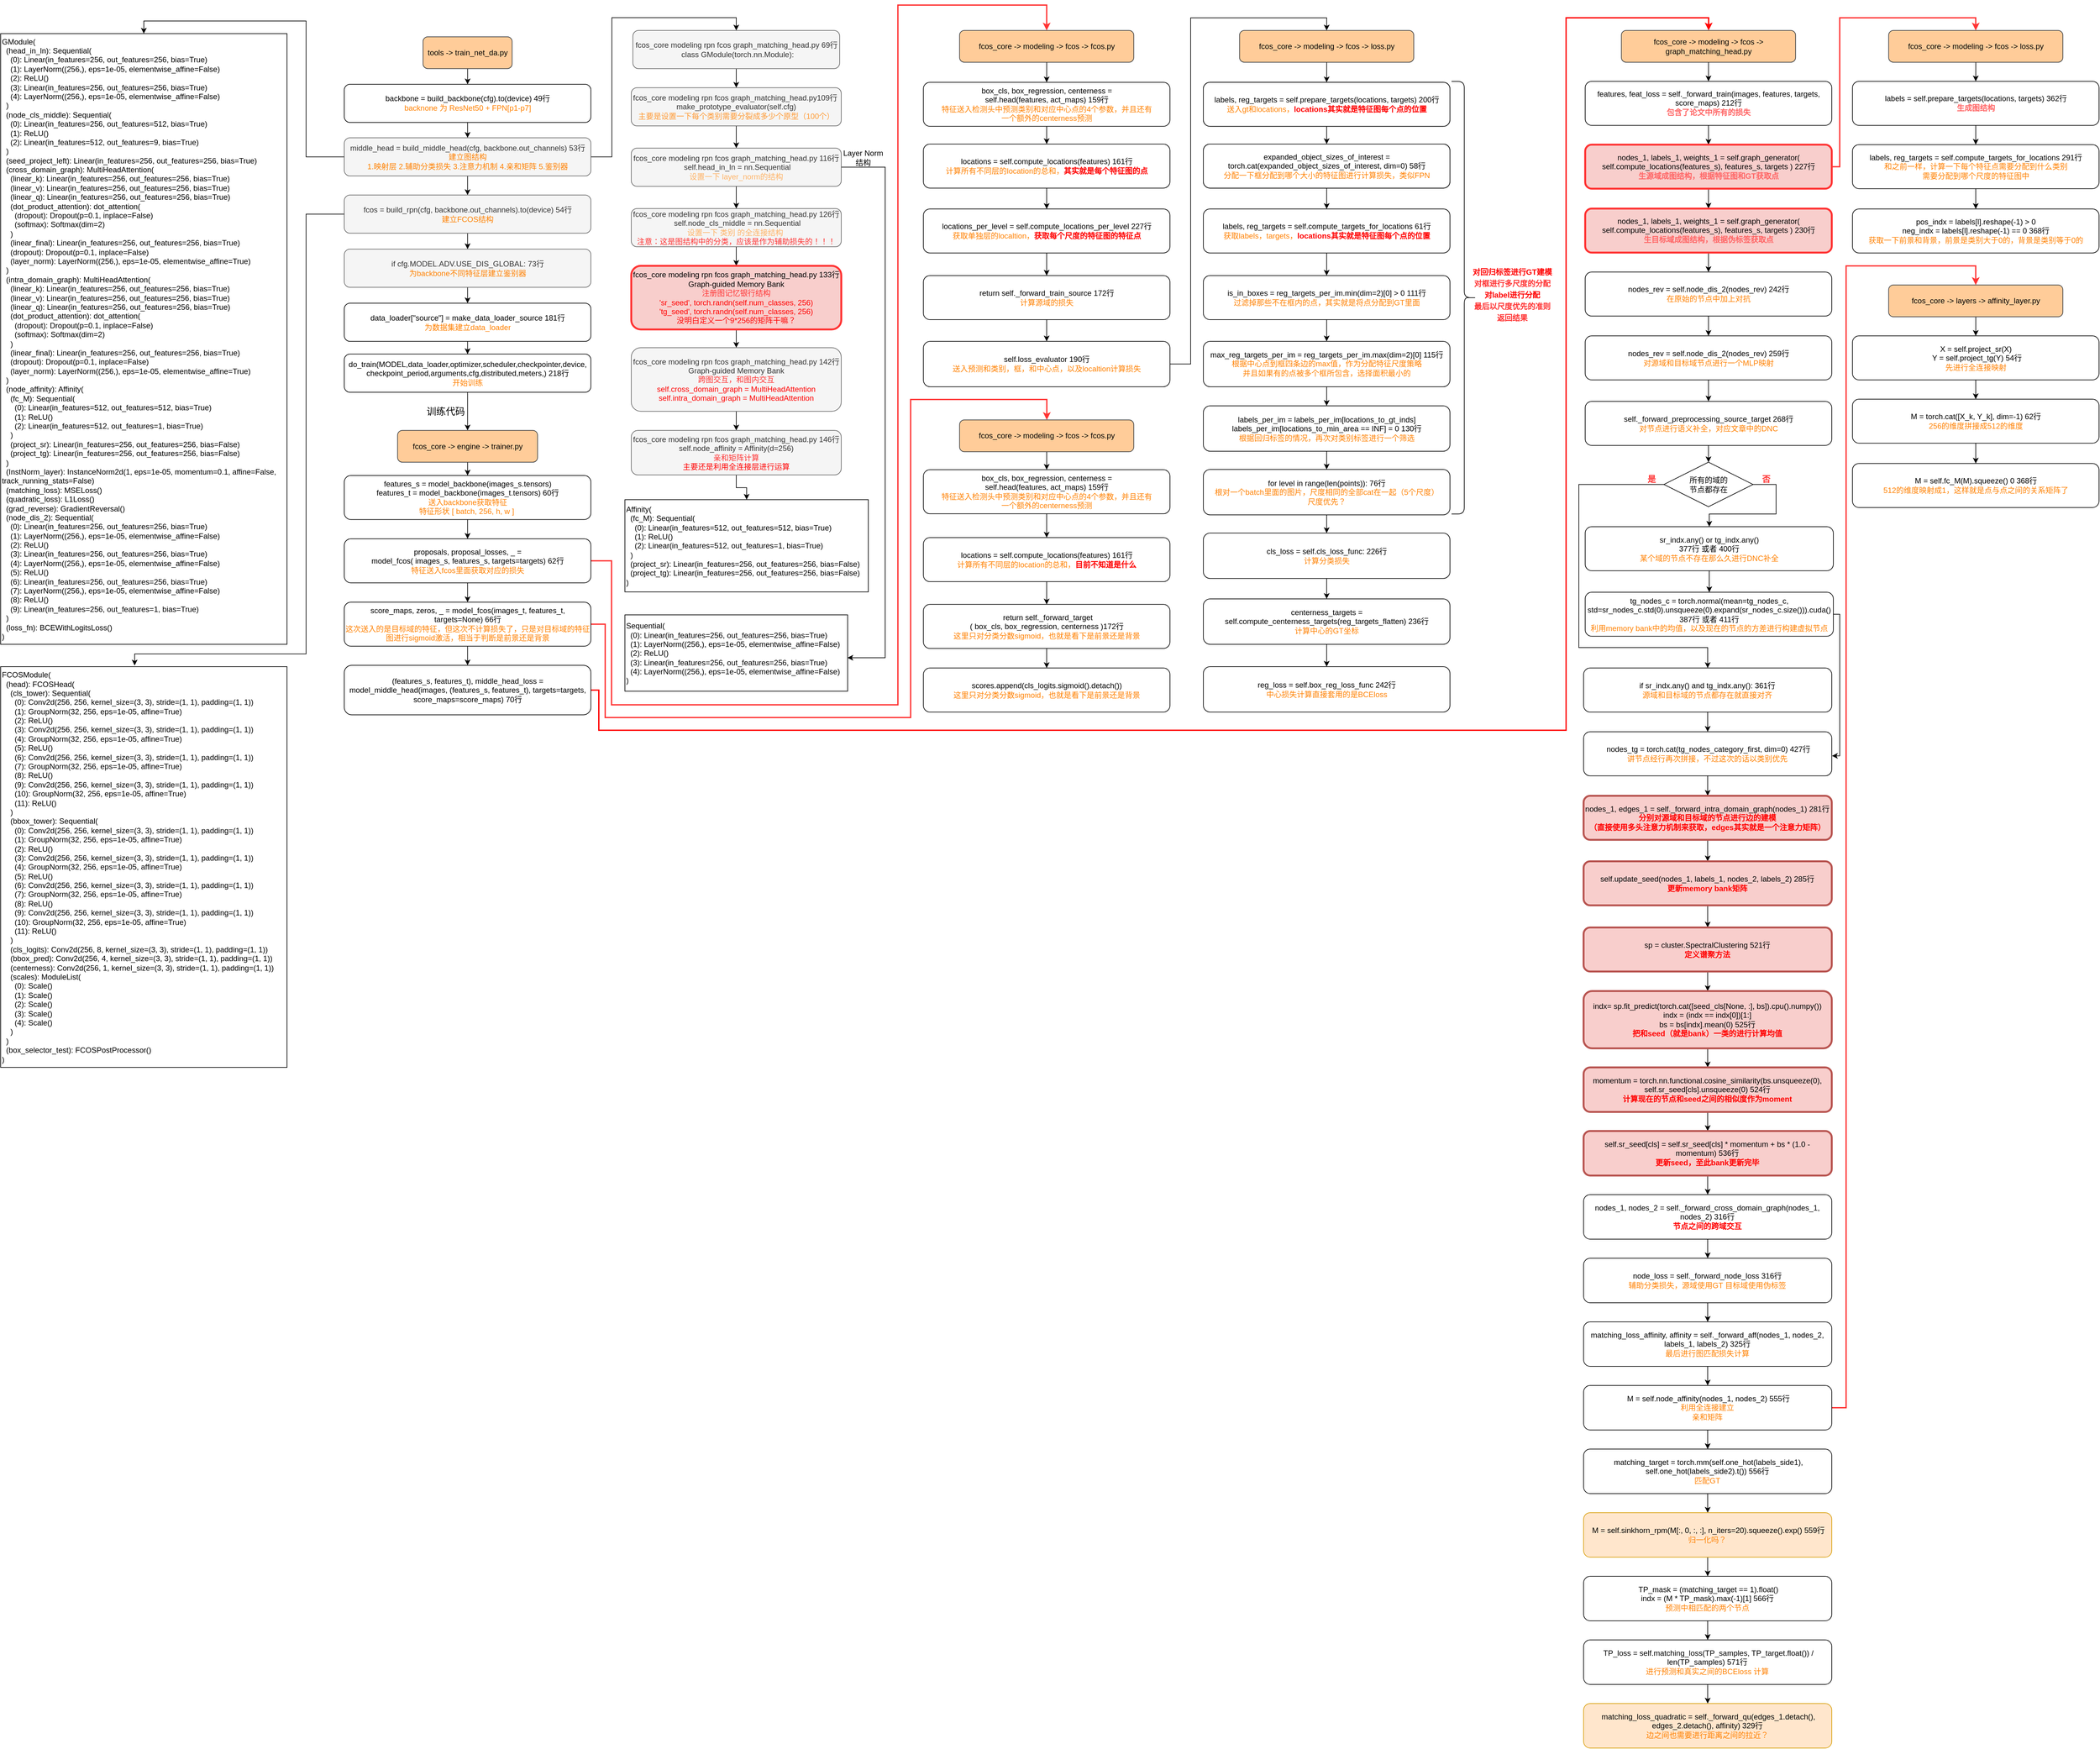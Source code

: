 <mxfile version="20.3.0" type="github">
  <diagram id="kIxsnDEzaFE8jGhAG0Tv" name="第 1 页">
    <mxGraphModel dx="2368" dy="2539" grid="1" gridSize="10" guides="1" tooltips="1" connect="1" arrows="1" fold="1" page="1" pageScale="1" pageWidth="1200" pageHeight="1920" math="0" shadow="0">
      <root>
        <mxCell id="0" />
        <mxCell id="1" parent="0" />
        <mxCell id="9VyTqNnY38J_3XrKxKob-4" value="" style="edgeStyle=orthogonalEdgeStyle;rounded=0;orthogonalLoop=1;jettySize=auto;html=1;" parent="1" source="9VyTqNnY38J_3XrKxKob-1" target="9VyTqNnY38J_3XrKxKob-3" edge="1">
          <mxGeometry relative="1" as="geometry" />
        </mxCell>
        <mxCell id="9VyTqNnY38J_3XrKxKob-1" value="tools -&amp;gt; train_net_da.py" style="rounded=1;whiteSpace=wrap;html=1;fillColor=#ffcc99;strokeColor=#36393d;" parent="1" vertex="1">
          <mxGeometry x="-526.25" y="-1760.15" width="140" height="50" as="geometry" />
        </mxCell>
        <mxCell id="9VyTqNnY38J_3XrKxKob-6" value="" style="edgeStyle=orthogonalEdgeStyle;rounded=0;orthogonalLoop=1;jettySize=auto;html=1;fontColor=#FF8000;" parent="1" source="9VyTqNnY38J_3XrKxKob-3" target="9VyTqNnY38J_3XrKxKob-5" edge="1">
          <mxGeometry relative="1" as="geometry" />
        </mxCell>
        <mxCell id="9VyTqNnY38J_3XrKxKob-3" value="backbone = build_backbone(cfg).to(device) 49行&lt;br&gt;&lt;font color=&quot;#ff8000&quot;&gt;backnone 为 ResNet50 + FPN[p1-p7]&lt;/font&gt;" style="whiteSpace=wrap;html=1;rounded=1;" parent="1" vertex="1">
          <mxGeometry x="-650" y="-1685.52" width="387.5" height="60" as="geometry" />
        </mxCell>
        <mxCell id="9VyTqNnY38J_3XrKxKob-8" value="" style="edgeStyle=orthogonalEdgeStyle;rounded=0;orthogonalLoop=1;jettySize=auto;html=1;fontColor=#FF8000;entryX=0.5;entryY=0;entryDx=0;entryDy=0;" parent="1" source="9VyTqNnY38J_3XrKxKob-5" target="9VyTqNnY38J_3XrKxKob-7" edge="1">
          <mxGeometry relative="1" as="geometry" />
        </mxCell>
        <mxCell id="9VyTqNnY38J_3XrKxKob-36" value="" style="edgeStyle=orthogonalEdgeStyle;rounded=0;orthogonalLoop=1;jettySize=auto;html=1;fontColor=#FF0000;" parent="1" source="9VyTqNnY38J_3XrKxKob-5" target="9VyTqNnY38J_3XrKxKob-35" edge="1">
          <mxGeometry relative="1" as="geometry" />
        </mxCell>
        <mxCell id="9VyTqNnY38J_3XrKxKob-42" style="edgeStyle=orthogonalEdgeStyle;rounded=0;orthogonalLoop=1;jettySize=auto;html=1;entryX=0.5;entryY=0;entryDx=0;entryDy=0;fontColor=#000000;" parent="1" source="9VyTqNnY38J_3XrKxKob-5" target="9VyTqNnY38J_3XrKxKob-40" edge="1">
          <mxGeometry relative="1" as="geometry">
            <Array as="points">
              <mxPoint x="-710" y="-1571" />
              <mxPoint x="-710" y="-1785" />
              <mxPoint x="-965" y="-1785" />
            </Array>
          </mxGeometry>
        </mxCell>
        <mxCell id="9VyTqNnY38J_3XrKxKob-5" value="middle_head = build_middle_head(cfg, backbone.out_channels) 53行&lt;br&gt;&lt;font color=&quot;#ff8000&quot;&gt;建立图结构&lt;br&gt;1.映射层 2.辅助分类损失 3.注意力机制 4.亲和矩阵 5.鉴别器&lt;br&gt;&lt;/font&gt;" style="whiteSpace=wrap;html=1;rounded=1;fillColor=#f5f5f5;strokeColor=#666666;fontColor=#333333;" parent="1" vertex="1">
          <mxGeometry x="-650" y="-1601.4" width="387.5" height="60" as="geometry" />
        </mxCell>
        <mxCell id="9VyTqNnY38J_3XrKxKob-10" value="" style="edgeStyle=orthogonalEdgeStyle;rounded=0;orthogonalLoop=1;jettySize=auto;html=1;fontColor=#FF8000;entryX=0.5;entryY=0;entryDx=0;entryDy=0;" parent="1" source="9VyTqNnY38J_3XrKxKob-7" target="9VyTqNnY38J_3XrKxKob-11" edge="1">
          <mxGeometry relative="1" as="geometry">
            <mxPoint x="-34" y="-1660.15" as="targetPoint" />
          </mxGeometry>
        </mxCell>
        <mxCell id="9VyTqNnY38J_3XrKxKob-7" value="fcos_core modeling rpn fcos graph_matching_head.py 69行&lt;br&gt;&amp;nbsp;class GModule(torch.nn.Module):" style="whiteSpace=wrap;html=1;rounded=1;fillColor=#f5f5f5;strokeColor=#666666;fontColor=#333333;" parent="1" vertex="1">
          <mxGeometry x="-196.5" y="-1770.15" width="325" height="60" as="geometry" />
        </mxCell>
        <mxCell id="9VyTqNnY38J_3XrKxKob-14" value="" style="edgeStyle=orthogonalEdgeStyle;rounded=0;orthogonalLoop=1;jettySize=auto;html=1;fontColor=#FF8000;" parent="1" source="9VyTqNnY38J_3XrKxKob-11" target="9VyTqNnY38J_3XrKxKob-13" edge="1">
          <mxGeometry relative="1" as="geometry" />
        </mxCell>
        <mxCell id="9VyTqNnY38J_3XrKxKob-11" value="fcos_core modeling rpn fcos graph_matching_head.py109行&amp;nbsp;&lt;br&gt;make_prototype_evaluator(self.cfg)&lt;br&gt;&lt;font color=&quot;#ff9933&quot;&gt;主要是设置一下每个类别需要分裂成多少个原型（100个）&lt;/font&gt;" style="whiteSpace=wrap;html=1;rounded=1;fillColor=#f5f5f5;strokeColor=#666666;fontColor=#333333;" parent="1" vertex="1">
          <mxGeometry x="-199" y="-1680.15" width="330" height="60" as="geometry" />
        </mxCell>
        <mxCell id="9VyTqNnY38J_3XrKxKob-24" value="" style="edgeStyle=orthogonalEdgeStyle;rounded=0;orthogonalLoop=1;jettySize=auto;html=1;fontColor=#000000;" parent="1" source="9VyTqNnY38J_3XrKxKob-13" target="9VyTqNnY38J_3XrKxKob-23" edge="1">
          <mxGeometry relative="1" as="geometry" />
        </mxCell>
        <mxCell id="9VyTqNnY38J_3XrKxKob-52" style="edgeStyle=orthogonalEdgeStyle;rounded=0;orthogonalLoop=1;jettySize=auto;html=1;fontColor=#000000;entryX=0.999;entryY=0.562;entryDx=0;entryDy=0;entryPerimeter=0;" parent="1" source="9VyTqNnY38J_3XrKxKob-13" target="9VyTqNnY38J_3XrKxKob-17" edge="1">
          <mxGeometry relative="1" as="geometry">
            <Array as="points">
              <mxPoint x="200" y="-1555" />
              <mxPoint x="200" y="-784" />
            </Array>
          </mxGeometry>
        </mxCell>
        <mxCell id="9VyTqNnY38J_3XrKxKob-13" value="fcos_core modeling rpn fcos graph_matching_head.py 116行&lt;br&gt;&amp;nbsp;self.head_in_ln = nn.Sequential&lt;br&gt;&lt;font color=&quot;#ffb366&quot;&gt;设置一下 layer_norm的结构&lt;/font&gt;" style="whiteSpace=wrap;html=1;rounded=1;fillColor=#f5f5f5;strokeColor=#666666;fontColor=#333333;" parent="1" vertex="1">
          <mxGeometry x="-199" y="-1585.15" width="330" height="60" as="geometry" />
        </mxCell>
        <mxCell id="9VyTqNnY38J_3XrKxKob-17" value="&lt;div&gt;&lt;span style=&quot;color: rgb(0, 0, 0); background-color: initial;&quot;&gt;Sequential(&lt;/span&gt;&lt;br&gt;&lt;/div&gt;&lt;div&gt;&lt;font color=&quot;#000000&quot;&gt;&amp;nbsp; (0): Linear(in_features=256, out_features=256, bias=True)&lt;/font&gt;&lt;/div&gt;&lt;div&gt;&lt;font color=&quot;#000000&quot;&gt;&amp;nbsp; (1): LayerNorm((256,), eps=1e-05, elementwise_affine=False)&lt;/font&gt;&lt;/div&gt;&lt;div&gt;&lt;font color=&quot;#000000&quot;&gt;&amp;nbsp; (2): ReLU()&lt;/font&gt;&lt;/div&gt;&lt;div&gt;&lt;font color=&quot;#000000&quot;&gt;&amp;nbsp; (3): Linear(in_features=256, out_features=256, bias=True)&lt;/font&gt;&lt;/div&gt;&lt;div&gt;&lt;font color=&quot;#000000&quot;&gt;&amp;nbsp; (4): LayerNorm((256,), eps=1e-05, elementwise_affine=False)&lt;/font&gt;&lt;/div&gt;&lt;div&gt;&lt;font color=&quot;#000000&quot;&gt;)&lt;/font&gt;&lt;/div&gt;" style="rounded=0;whiteSpace=wrap;html=1;fontColor=#FF9933;align=left;" parent="1" vertex="1">
          <mxGeometry x="-209" y="-851.4" width="350" height="120" as="geometry" />
        </mxCell>
        <mxCell id="9VyTqNnY38J_3XrKxKob-22" value="" style="group" parent="1" vertex="1" connectable="0">
          <mxGeometry x="110" y="-1585.15" width="110" height="35" as="geometry" />
        </mxCell>
        <mxCell id="9VyTqNnY38J_3XrKxKob-19" value="Layer Norm &lt;br&gt;结构" style="text;html=1;align=center;verticalAlign=middle;resizable=0;points=[];autosize=1;strokeColor=none;fillColor=none;fontColor=#000000;" parent="9VyTqNnY38J_3XrKxKob-22" vertex="1">
          <mxGeometry x="10" y="-5" width="90" height="40" as="geometry" />
        </mxCell>
        <mxCell id="9VyTqNnY38J_3XrKxKob-26" value="" style="edgeStyle=orthogonalEdgeStyle;rounded=0;orthogonalLoop=1;jettySize=auto;html=1;fontColor=#FF6666;" parent="1" source="9VyTqNnY38J_3XrKxKob-23" target="9VyTqNnY38J_3XrKxKob-25" edge="1">
          <mxGeometry relative="1" as="geometry" />
        </mxCell>
        <mxCell id="9VyTqNnY38J_3XrKxKob-23" value="fcos_core modeling rpn fcos graph_matching_head.py 126行&lt;br&gt;&amp;nbsp;self.node_cls_middle = nn.Sequential&lt;br&gt;&lt;font color=&quot;#ffb366&quot;&gt;设置一下 类别 的全连接结构&amp;nbsp;&lt;/font&gt;&lt;br&gt;&lt;font color=&quot;#ff3333&quot;&gt;注意：这是图结构中的分类，应该是作为辅助损失的！！！&lt;/font&gt;" style="whiteSpace=wrap;html=1;rounded=1;fillColor=#f5f5f5;strokeColor=#666666;fontColor=#333333;" parent="1" vertex="1">
          <mxGeometry x="-199" y="-1490.15" width="330" height="60" as="geometry" />
        </mxCell>
        <mxCell id="9VyTqNnY38J_3XrKxKob-28" value="" style="edgeStyle=orthogonalEdgeStyle;rounded=0;orthogonalLoop=1;jettySize=auto;html=1;fontColor=#FF0000;" parent="1" source="9VyTqNnY38J_3XrKxKob-25" target="9VyTqNnY38J_3XrKxKob-27" edge="1">
          <mxGeometry relative="1" as="geometry" />
        </mxCell>
        <mxCell id="9VyTqNnY38J_3XrKxKob-25" value="fcos_core modeling rpn fcos graph_matching_head.py 133行&lt;br&gt;Graph-guided Memory Bank&lt;br&gt;&lt;font color=&quot;#ff3333&quot;&gt;注册图记忆银行结构&lt;/font&gt;&lt;br&gt;&lt;font color=&quot;#ff0000&quot;&gt;&#39;sr_seed&#39;, torch.randn(self.num_classes, 256)&lt;br&gt;&#39;tg_seed&#39;, torch.randn(self.num_classes, 256)&lt;br&gt;没明白定义一个9*256的矩阵干嘛？&lt;br&gt;&lt;/font&gt;" style="whiteSpace=wrap;html=1;rounded=1;fillColor=#f8cecc;strokeColor=#FF3333;strokeWidth=3;" parent="1" vertex="1">
          <mxGeometry x="-199" y="-1400.15" width="330" height="100" as="geometry" />
        </mxCell>
        <mxCell id="9VyTqNnY38J_3XrKxKob-30" value="" style="edgeStyle=orthogonalEdgeStyle;rounded=0;orthogonalLoop=1;jettySize=auto;html=1;fontColor=#FF0000;" parent="1" source="9VyTqNnY38J_3XrKxKob-27" target="9VyTqNnY38J_3XrKxKob-29" edge="1">
          <mxGeometry relative="1" as="geometry" />
        </mxCell>
        <mxCell id="9VyTqNnY38J_3XrKxKob-27" value="fcos_core modeling rpn fcos graph_matching_head.py 142行&lt;br&gt;Graph-guided Memory Bank&lt;br&gt;&lt;font color=&quot;#ff3333&quot;&gt;跨图交互，和图内交互&lt;/font&gt;&lt;br&gt;&lt;font color=&quot;#ff0000&quot;&gt;self.cross_domain_graph = MultiHeadAttention&lt;br&gt;&lt;/font&gt;&lt;span style=&quot;color: rgb(255, 0, 0);&quot;&gt;self.intra_domain_graph = MultiHeadAttention&lt;/span&gt;&lt;font color=&quot;#ff0000&quot;&gt;&lt;br&gt;&lt;/font&gt;" style="whiteSpace=wrap;html=1;rounded=1;fillColor=#f5f5f5;strokeColor=#666666;fontColor=#333333;" parent="1" vertex="1">
          <mxGeometry x="-199" y="-1271.4" width="330" height="100" as="geometry" />
        </mxCell>
        <mxCell id="9VyTqNnY38J_3XrKxKob-32" value="" style="edgeStyle=orthogonalEdgeStyle;rounded=0;orthogonalLoop=1;jettySize=auto;html=1;fontColor=#FF0000;entryX=0.5;entryY=0;entryDx=0;entryDy=0;" parent="1" source="9VyTqNnY38J_3XrKxKob-29" target="9VyTqNnY38J_3XrKxKob-34" edge="1">
          <mxGeometry relative="1" as="geometry">
            <mxPoint x="-219" y="-941.4" as="targetPoint" />
          </mxGeometry>
        </mxCell>
        <mxCell id="9VyTqNnY38J_3XrKxKob-29" value="fcos_core modeling rpn fcos graph_matching_head.py 146行&lt;br&gt;self.node_affinity = Affinity(d=256)&lt;br&gt;&lt;font color=&quot;#ff3333&quot;&gt;亲和矩阵计算&lt;/font&gt;&lt;br&gt;&lt;font color=&quot;#ff0000&quot;&gt;主要还是利用全连接层进行运算&lt;br&gt;&lt;/font&gt;" style="whiteSpace=wrap;html=1;rounded=1;fillColor=#f5f5f5;strokeColor=#666666;fontColor=#333333;" parent="1" vertex="1">
          <mxGeometry x="-199" y="-1141.4" width="330" height="70" as="geometry" />
        </mxCell>
        <mxCell id="9VyTqNnY38J_3XrKxKob-34" value="&lt;div&gt;&lt;span style=&quot;color: rgb(0, 0, 0); background-color: initial;&quot;&gt;Affinity(&lt;/span&gt;&lt;br&gt;&lt;/div&gt;&lt;div&gt;&lt;font color=&quot;#000000&quot;&gt;&lt;div&gt;&amp;nbsp; (fc_M): Sequential(&lt;/div&gt;&lt;div&gt;&amp;nbsp; &amp;nbsp; (0): Linear(in_features=512, out_features=512, bias=True)&lt;/div&gt;&lt;div&gt;&amp;nbsp; &amp;nbsp; (1): ReLU()&lt;/div&gt;&lt;div&gt;&amp;nbsp; &amp;nbsp; (2): Linear(in_features=512, out_features=1, bias=True)&lt;/div&gt;&lt;div&gt;&amp;nbsp; )&lt;/div&gt;&lt;div&gt;&amp;nbsp; (project_sr): Linear(in_features=256, out_features=256, bias=False)&lt;/div&gt;&lt;div&gt;&amp;nbsp; (project_tg): Linear(in_features=256, out_features=256, bias=False)&lt;/div&gt;&lt;div&gt;)&lt;/div&gt;&lt;/font&gt;&lt;/div&gt;" style="rounded=0;whiteSpace=wrap;html=1;fontColor=#FF9933;align=left;" parent="1" vertex="1">
          <mxGeometry x="-209" y="-1032.5" width="382.5" height="145" as="geometry" />
        </mxCell>
        <mxCell id="9VyTqNnY38J_3XrKxKob-45" value="" style="edgeStyle=orthogonalEdgeStyle;rounded=0;orthogonalLoop=1;jettySize=auto;html=1;fontColor=#000000;" parent="1" source="9VyTqNnY38J_3XrKxKob-35" target="9VyTqNnY38J_3XrKxKob-44" edge="1">
          <mxGeometry relative="1" as="geometry" />
        </mxCell>
        <mxCell id="9VyTqNnY38J_3XrKxKob-54" style="edgeStyle=orthogonalEdgeStyle;rounded=0;orthogonalLoop=1;jettySize=auto;html=1;fontColor=#000000;entryX=0.468;entryY=-0.003;entryDx=0;entryDy=0;entryPerimeter=0;" parent="1" source="9VyTqNnY38J_3XrKxKob-35" target="9VyTqNnY38J_3XrKxKob-38" edge="1">
          <mxGeometry relative="1" as="geometry">
            <mxPoint x="-700" y="-1160" as="targetPoint" />
            <Array as="points">
              <mxPoint x="-710" y="-1481" />
              <mxPoint x="-710" y="-790" />
              <mxPoint x="-979" y="-790" />
            </Array>
          </mxGeometry>
        </mxCell>
        <mxCell id="9VyTqNnY38J_3XrKxKob-35" value="fcos = build_rpn(cfg, backbone.out_channels).to(device) 54行&lt;br&gt;&lt;font color=&quot;#ff8000&quot;&gt;建立FCOS结构&lt;/font&gt;" style="whiteSpace=wrap;html=1;rounded=1;fillColor=#f5f5f5;strokeColor=#666666;fontColor=#333333;" parent="1" vertex="1">
          <mxGeometry x="-650" y="-1511.4" width="387.5" height="60" as="geometry" />
        </mxCell>
        <mxCell id="9VyTqNnY38J_3XrKxKob-38" value="&lt;div&gt;&lt;span style=&quot;color: rgb(0, 0, 0); background-color: initial;&quot;&gt;FCOSModule(&lt;/span&gt;&lt;br&gt;&lt;/div&gt;&lt;div&gt;&lt;div&gt;&lt;font color=&quot;#000000&quot;&gt;&amp;nbsp; (head): FCOSHead(&lt;/font&gt;&lt;/div&gt;&lt;div&gt;&lt;font color=&quot;#000000&quot;&gt;&amp;nbsp; &amp;nbsp; (cls_tower): Sequential(&lt;/font&gt;&lt;/div&gt;&lt;div&gt;&lt;font color=&quot;#000000&quot;&gt;&amp;nbsp; &amp;nbsp; &amp;nbsp; (0): Conv2d(256, 256, kernel_size=(3, 3), stride=(1, 1), padding=(1, 1))&lt;/font&gt;&lt;/div&gt;&lt;div&gt;&lt;font color=&quot;#000000&quot;&gt;&amp;nbsp; &amp;nbsp; &amp;nbsp; (1): GroupNorm(32, 256, eps=1e-05, affine=True)&lt;/font&gt;&lt;/div&gt;&lt;div&gt;&lt;font color=&quot;#000000&quot;&gt;&amp;nbsp; &amp;nbsp; &amp;nbsp; (2): ReLU()&lt;/font&gt;&lt;/div&gt;&lt;div&gt;&lt;font color=&quot;#000000&quot;&gt;&amp;nbsp; &amp;nbsp; &amp;nbsp; (3): Conv2d(256, 256, kernel_size=(3, 3), stride=(1, 1), padding=(1, 1))&lt;/font&gt;&lt;/div&gt;&lt;div&gt;&lt;font color=&quot;#000000&quot;&gt;&amp;nbsp; &amp;nbsp; &amp;nbsp; (4): GroupNorm(32, 256, eps=1e-05, affine=True)&lt;/font&gt;&lt;/div&gt;&lt;div&gt;&lt;font color=&quot;#000000&quot;&gt;&amp;nbsp; &amp;nbsp; &amp;nbsp; (5): ReLU()&lt;/font&gt;&lt;/div&gt;&lt;div&gt;&lt;font color=&quot;#000000&quot;&gt;&amp;nbsp; &amp;nbsp; &amp;nbsp; (6): Conv2d(256, 256, kernel_size=(3, 3), stride=(1, 1), padding=(1, 1))&lt;/font&gt;&lt;/div&gt;&lt;div&gt;&lt;font color=&quot;#000000&quot;&gt;&amp;nbsp; &amp;nbsp; &amp;nbsp; (7): GroupNorm(32, 256, eps=1e-05, affine=True)&lt;/font&gt;&lt;/div&gt;&lt;div&gt;&lt;font color=&quot;#000000&quot;&gt;&amp;nbsp; &amp;nbsp; &amp;nbsp; (8): ReLU()&lt;/font&gt;&lt;/div&gt;&lt;div&gt;&lt;font color=&quot;#000000&quot;&gt;&amp;nbsp; &amp;nbsp; &amp;nbsp; (9): Conv2d(256, 256, kernel_size=(3, 3), stride=(1, 1), padding=(1, 1))&lt;/font&gt;&lt;/div&gt;&lt;div&gt;&lt;font color=&quot;#000000&quot;&gt;&amp;nbsp; &amp;nbsp; &amp;nbsp; (10): GroupNorm(32, 256, eps=1e-05, affine=True)&lt;/font&gt;&lt;/div&gt;&lt;div&gt;&lt;font color=&quot;#000000&quot;&gt;&amp;nbsp; &amp;nbsp; &amp;nbsp; (11): ReLU()&lt;/font&gt;&lt;/div&gt;&lt;div&gt;&lt;font color=&quot;#000000&quot;&gt;&amp;nbsp; &amp;nbsp; )&lt;/font&gt;&lt;/div&gt;&lt;div&gt;&lt;font color=&quot;#000000&quot;&gt;&amp;nbsp; &amp;nbsp; (bbox_tower): Sequential(&lt;/font&gt;&lt;/div&gt;&lt;div&gt;&lt;font color=&quot;#000000&quot;&gt;&amp;nbsp; &amp;nbsp; &amp;nbsp; (0): Conv2d(256, 256, kernel_size=(3, 3), stride=(1, 1), padding=(1, 1))&lt;/font&gt;&lt;/div&gt;&lt;div&gt;&lt;font color=&quot;#000000&quot;&gt;&amp;nbsp; &amp;nbsp; &amp;nbsp; (1): GroupNorm(32, 256, eps=1e-05, affine=True)&lt;/font&gt;&lt;/div&gt;&lt;div&gt;&lt;font color=&quot;#000000&quot;&gt;&amp;nbsp; &amp;nbsp; &amp;nbsp; (2): ReLU()&lt;/font&gt;&lt;/div&gt;&lt;div&gt;&lt;font color=&quot;#000000&quot;&gt;&amp;nbsp; &amp;nbsp; &amp;nbsp; (3): Conv2d(256, 256, kernel_size=(3, 3), stride=(1, 1), padding=(1, 1))&lt;/font&gt;&lt;/div&gt;&lt;div&gt;&lt;font color=&quot;#000000&quot;&gt;&amp;nbsp; &amp;nbsp; &amp;nbsp; (4): GroupNorm(32, 256, eps=1e-05, affine=True)&lt;/font&gt;&lt;/div&gt;&lt;div&gt;&lt;font color=&quot;#000000&quot;&gt;&amp;nbsp; &amp;nbsp; &amp;nbsp; (5): ReLU()&lt;/font&gt;&lt;/div&gt;&lt;div&gt;&lt;font color=&quot;#000000&quot;&gt;&amp;nbsp; &amp;nbsp; &amp;nbsp; (6): Conv2d(256, 256, kernel_size=(3, 3), stride=(1, 1), padding=(1, 1))&lt;/font&gt;&lt;/div&gt;&lt;div&gt;&lt;font color=&quot;#000000&quot;&gt;&amp;nbsp; &amp;nbsp; &amp;nbsp; (7): GroupNorm(32, 256, eps=1e-05, affine=True)&lt;/font&gt;&lt;/div&gt;&lt;div&gt;&lt;font color=&quot;#000000&quot;&gt;&amp;nbsp; &amp;nbsp; &amp;nbsp; (8): ReLU()&lt;/font&gt;&lt;/div&gt;&lt;div&gt;&lt;font color=&quot;#000000&quot;&gt;&amp;nbsp; &amp;nbsp; &amp;nbsp; (9): Conv2d(256, 256, kernel_size=(3, 3), stride=(1, 1), padding=(1, 1))&lt;/font&gt;&lt;/div&gt;&lt;div&gt;&lt;font color=&quot;#000000&quot;&gt;&amp;nbsp; &amp;nbsp; &amp;nbsp; (10): GroupNorm(32, 256, eps=1e-05, affine=True)&lt;/font&gt;&lt;/div&gt;&lt;div&gt;&lt;font color=&quot;#000000&quot;&gt;&amp;nbsp; &amp;nbsp; &amp;nbsp; (11): ReLU()&lt;/font&gt;&lt;/div&gt;&lt;div&gt;&lt;font color=&quot;#000000&quot;&gt;&amp;nbsp; &amp;nbsp; )&lt;/font&gt;&lt;/div&gt;&lt;div&gt;&lt;font color=&quot;#000000&quot;&gt;&amp;nbsp; &amp;nbsp; (cls_logits): Conv2d(256, 8, kernel_size=(3, 3), stride=(1, 1), padding=(1, 1))&lt;/font&gt;&lt;/div&gt;&lt;div&gt;&lt;font color=&quot;#000000&quot;&gt;&amp;nbsp; &amp;nbsp; (bbox_pred): Conv2d(256, 4, kernel_size=(3, 3), stride=(1, 1), padding=(1, 1))&lt;/font&gt;&lt;/div&gt;&lt;div&gt;&lt;font color=&quot;#000000&quot;&gt;&amp;nbsp; &amp;nbsp; (centerness): Conv2d(256, 1, kernel_size=(3, 3), stride=(1, 1), padding=(1, 1))&lt;/font&gt;&lt;/div&gt;&lt;div&gt;&lt;font color=&quot;#000000&quot;&gt;&amp;nbsp; &amp;nbsp; (scales): ModuleList(&lt;/font&gt;&lt;/div&gt;&lt;div&gt;&lt;font color=&quot;#000000&quot;&gt;&amp;nbsp; &amp;nbsp; &amp;nbsp; (0): Scale()&lt;/font&gt;&lt;/div&gt;&lt;div&gt;&lt;font color=&quot;#000000&quot;&gt;&amp;nbsp; &amp;nbsp; &amp;nbsp; (1): Scale()&lt;/font&gt;&lt;/div&gt;&lt;div&gt;&lt;font color=&quot;#000000&quot;&gt;&amp;nbsp; &amp;nbsp; &amp;nbsp; (2): Scale()&lt;/font&gt;&lt;/div&gt;&lt;div&gt;&lt;font color=&quot;#000000&quot;&gt;&amp;nbsp; &amp;nbsp; &amp;nbsp; (3): Scale()&lt;/font&gt;&lt;/div&gt;&lt;div&gt;&lt;font color=&quot;#000000&quot;&gt;&amp;nbsp; &amp;nbsp; &amp;nbsp; (4): Scale()&lt;/font&gt;&lt;/div&gt;&lt;div&gt;&lt;font color=&quot;#000000&quot;&gt;&amp;nbsp; &amp;nbsp; )&lt;/font&gt;&lt;/div&gt;&lt;div&gt;&lt;font color=&quot;#000000&quot;&gt;&amp;nbsp; )&lt;/font&gt;&lt;/div&gt;&lt;div&gt;&lt;font color=&quot;#000000&quot;&gt;&amp;nbsp; (box_selector_test): FCOSPostProcessor()&lt;/font&gt;&lt;/div&gt;&lt;div&gt;&lt;font color=&quot;#000000&quot;&gt;)&lt;/font&gt;&lt;/div&gt;&lt;/div&gt;" style="rounded=0;whiteSpace=wrap;html=1;fontColor=#FF9933;align=left;" parent="1" vertex="1">
          <mxGeometry x="-1190" y="-770" width="450" height="630" as="geometry" />
        </mxCell>
        <mxCell id="9VyTqNnY38J_3XrKxKob-40" value="&lt;div&gt;&lt;font color=&quot;#000000&quot;&gt;GModule(&lt;/font&gt;&lt;/div&gt;&lt;div&gt;&lt;font color=&quot;#000000&quot;&gt;&amp;nbsp; (head_in_ln): Sequential(&lt;/font&gt;&lt;/div&gt;&lt;div&gt;&lt;font color=&quot;#000000&quot;&gt;&amp;nbsp; &amp;nbsp; (0): Linear(in_features=256, out_features=256, bias=True)&lt;/font&gt;&lt;/div&gt;&lt;div&gt;&lt;font color=&quot;#000000&quot;&gt;&amp;nbsp; &amp;nbsp; (1): LayerNorm((256,), eps=1e-05, elementwise_affine=False)&lt;/font&gt;&lt;/div&gt;&lt;div&gt;&lt;font color=&quot;#000000&quot;&gt;&amp;nbsp; &amp;nbsp; (2): ReLU()&lt;/font&gt;&lt;/div&gt;&lt;div&gt;&lt;font color=&quot;#000000&quot;&gt;&amp;nbsp; &amp;nbsp; (3): Linear(in_features=256, out_features=256, bias=True)&lt;/font&gt;&lt;/div&gt;&lt;div&gt;&lt;font color=&quot;#000000&quot;&gt;&amp;nbsp; &amp;nbsp; (4): LayerNorm((256,), eps=1e-05, elementwise_affine=False)&lt;/font&gt;&lt;/div&gt;&lt;div&gt;&lt;font color=&quot;#000000&quot;&gt;&amp;nbsp; )&lt;/font&gt;&lt;/div&gt;&lt;div&gt;&lt;font color=&quot;#000000&quot;&gt;&amp;nbsp; (node_cls_middle): Sequential(&lt;/font&gt;&lt;/div&gt;&lt;div&gt;&lt;font color=&quot;#000000&quot;&gt;&amp;nbsp; &amp;nbsp; (0): Linear(in_features=256, out_features=512, bias=True)&lt;/font&gt;&lt;/div&gt;&lt;div&gt;&lt;font color=&quot;#000000&quot;&gt;&amp;nbsp; &amp;nbsp; (1): ReLU()&lt;/font&gt;&lt;/div&gt;&lt;div&gt;&lt;font color=&quot;#000000&quot;&gt;&amp;nbsp; &amp;nbsp; (2): Linear(in_features=512, out_features=9, bias=True)&lt;/font&gt;&lt;/div&gt;&lt;div&gt;&lt;font color=&quot;#000000&quot;&gt;&amp;nbsp; )&lt;/font&gt;&lt;/div&gt;&lt;div&gt;&lt;font color=&quot;#000000&quot;&gt;&amp;nbsp; (seed_project_left): Linear(in_features=256, out_features=256, bias=True)&lt;/font&gt;&lt;/div&gt;&lt;div&gt;&lt;font color=&quot;#000000&quot;&gt;&amp;nbsp; (cross_domain_graph): MultiHeadAttention(&lt;/font&gt;&lt;/div&gt;&lt;div&gt;&lt;font color=&quot;#000000&quot;&gt;&amp;nbsp; &amp;nbsp; (linear_k): Linear(in_features=256, out_features=256, bias=True)&lt;/font&gt;&lt;/div&gt;&lt;div&gt;&lt;font color=&quot;#000000&quot;&gt;&amp;nbsp; &amp;nbsp; (linear_v): Linear(in_features=256, out_features=256, bias=True)&lt;/font&gt;&lt;/div&gt;&lt;div&gt;&lt;font color=&quot;#000000&quot;&gt;&amp;nbsp; &amp;nbsp; (linear_q): Linear(in_features=256, out_features=256, bias=True)&lt;/font&gt;&lt;/div&gt;&lt;div&gt;&lt;font color=&quot;#000000&quot;&gt;&amp;nbsp; &amp;nbsp; (dot_product_attention): dot_attention(&lt;/font&gt;&lt;/div&gt;&lt;div&gt;&lt;font color=&quot;#000000&quot;&gt;&amp;nbsp; &amp;nbsp; &amp;nbsp; (dropout): Dropout(p=0.1, inplace=False)&lt;/font&gt;&lt;/div&gt;&lt;div&gt;&lt;font color=&quot;#000000&quot;&gt;&amp;nbsp; &amp;nbsp; &amp;nbsp; (softmax): Softmax(dim=2)&lt;/font&gt;&lt;/div&gt;&lt;div&gt;&lt;font color=&quot;#000000&quot;&gt;&amp;nbsp; &amp;nbsp; )&lt;/font&gt;&lt;/div&gt;&lt;div&gt;&lt;font color=&quot;#000000&quot;&gt;&amp;nbsp; &amp;nbsp; (linear_final): Linear(in_features=256, out_features=256, bias=True)&lt;/font&gt;&lt;/div&gt;&lt;div&gt;&lt;font color=&quot;#000000&quot;&gt;&amp;nbsp; &amp;nbsp; (dropout): Dropout(p=0.1, inplace=False)&lt;/font&gt;&lt;/div&gt;&lt;div&gt;&lt;font color=&quot;#000000&quot;&gt;&amp;nbsp; &amp;nbsp; (layer_norm): LayerNorm((256,), eps=1e-05, elementwise_affine=True)&lt;/font&gt;&lt;/div&gt;&lt;div&gt;&lt;font color=&quot;#000000&quot;&gt;&amp;nbsp; )&lt;/font&gt;&lt;/div&gt;&lt;div&gt;&lt;font color=&quot;#000000&quot;&gt;&amp;nbsp; (intra_domain_graph): MultiHeadAttention(&lt;/font&gt;&lt;/div&gt;&lt;div&gt;&lt;font color=&quot;#000000&quot;&gt;&amp;nbsp; &amp;nbsp; (linear_k): Linear(in_features=256, out_features=256, bias=True)&lt;/font&gt;&lt;/div&gt;&lt;div&gt;&lt;font color=&quot;#000000&quot;&gt;&amp;nbsp; &amp;nbsp; (linear_v): Linear(in_features=256, out_features=256, bias=True)&lt;/font&gt;&lt;/div&gt;&lt;div&gt;&lt;font color=&quot;#000000&quot;&gt;&amp;nbsp; &amp;nbsp; (linear_q): Linear(in_features=256, out_features=256, bias=True)&lt;/font&gt;&lt;/div&gt;&lt;div&gt;&lt;font color=&quot;#000000&quot;&gt;&amp;nbsp; &amp;nbsp; (dot_product_attention): dot_attention(&lt;/font&gt;&lt;/div&gt;&lt;div&gt;&lt;font color=&quot;#000000&quot;&gt;&amp;nbsp; &amp;nbsp; &amp;nbsp; (dropout): Dropout(p=0.1, inplace=False)&lt;/font&gt;&lt;/div&gt;&lt;div&gt;&lt;font color=&quot;#000000&quot;&gt;&amp;nbsp; &amp;nbsp; &amp;nbsp; (softmax): Softmax(dim=2)&lt;/font&gt;&lt;/div&gt;&lt;div&gt;&lt;font color=&quot;#000000&quot;&gt;&amp;nbsp; &amp;nbsp; )&lt;/font&gt;&lt;/div&gt;&lt;div&gt;&lt;font color=&quot;#000000&quot;&gt;&amp;nbsp; &amp;nbsp; (linear_final): Linear(in_features=256, out_features=256, bias=True)&lt;/font&gt;&lt;/div&gt;&lt;div&gt;&lt;font color=&quot;#000000&quot;&gt;&amp;nbsp; &amp;nbsp; (dropout): Dropout(p=0.1, inplace=False)&lt;/font&gt;&lt;/div&gt;&lt;div&gt;&lt;font color=&quot;#000000&quot;&gt;&amp;nbsp; &amp;nbsp; (layer_norm): LayerNorm((256,), eps=1e-05, elementwise_affine=True)&lt;/font&gt;&lt;/div&gt;&lt;div&gt;&lt;font color=&quot;#000000&quot;&gt;&amp;nbsp; )&lt;/font&gt;&lt;/div&gt;&lt;div&gt;&lt;font color=&quot;#000000&quot;&gt;&amp;nbsp; (node_affinity): Affinity(&lt;/font&gt;&lt;/div&gt;&lt;div&gt;&lt;font color=&quot;#000000&quot;&gt;&amp;nbsp; &amp;nbsp; (fc_M): Sequential(&lt;/font&gt;&lt;/div&gt;&lt;div&gt;&lt;font color=&quot;#000000&quot;&gt;&amp;nbsp; &amp;nbsp; &amp;nbsp; (0): Linear(in_features=512, out_features=512, bias=True)&lt;/font&gt;&lt;/div&gt;&lt;div&gt;&lt;font color=&quot;#000000&quot;&gt;&amp;nbsp; &amp;nbsp; &amp;nbsp; (1): ReLU()&lt;/font&gt;&lt;/div&gt;&lt;div&gt;&lt;font color=&quot;#000000&quot;&gt;&amp;nbsp; &amp;nbsp; &amp;nbsp; (2): Linear(in_features=512, out_features=1, bias=True)&lt;/font&gt;&lt;/div&gt;&lt;div&gt;&lt;font color=&quot;#000000&quot;&gt;&amp;nbsp; &amp;nbsp; )&lt;/font&gt;&lt;/div&gt;&lt;div&gt;&lt;font color=&quot;#000000&quot;&gt;&amp;nbsp; &amp;nbsp; (project_sr): Linear(in_features=256, out_features=256, bias=False)&lt;/font&gt;&lt;/div&gt;&lt;div&gt;&lt;font color=&quot;#000000&quot;&gt;&amp;nbsp; &amp;nbsp; (project_tg): Linear(in_features=256, out_features=256, bias=False)&lt;/font&gt;&lt;/div&gt;&lt;div&gt;&lt;font color=&quot;#000000&quot;&gt;&amp;nbsp; )&lt;/font&gt;&lt;/div&gt;&lt;div&gt;&lt;font color=&quot;#000000&quot;&gt;&amp;nbsp; (InstNorm_layer): InstanceNorm2d(1, eps=1e-05, momentum=0.1, affine=False, track_running_stats=False)&lt;/font&gt;&lt;/div&gt;&lt;div&gt;&lt;font color=&quot;#000000&quot;&gt;&amp;nbsp; (matching_loss): MSELoss()&lt;/font&gt;&lt;/div&gt;&lt;div&gt;&lt;font color=&quot;#000000&quot;&gt;&amp;nbsp; (quadratic_loss): L1Loss()&lt;/font&gt;&lt;/div&gt;&lt;div&gt;&lt;font color=&quot;#000000&quot;&gt;&amp;nbsp; (grad_reverse): GradientReversal()&lt;/font&gt;&lt;/div&gt;&lt;div&gt;&lt;font color=&quot;#000000&quot;&gt;&amp;nbsp; (node_dis_2): Sequential(&lt;/font&gt;&lt;/div&gt;&lt;div&gt;&lt;font color=&quot;#000000&quot;&gt;&amp;nbsp; &amp;nbsp; (0): Linear(in_features=256, out_features=256, bias=True)&lt;/font&gt;&lt;/div&gt;&lt;div&gt;&lt;font color=&quot;#000000&quot;&gt;&amp;nbsp; &amp;nbsp; (1): LayerNorm((256,), eps=1e-05, elementwise_affine=False)&lt;/font&gt;&lt;/div&gt;&lt;div&gt;&lt;font color=&quot;#000000&quot;&gt;&amp;nbsp; &amp;nbsp; (2): ReLU()&lt;/font&gt;&lt;/div&gt;&lt;div&gt;&lt;font color=&quot;#000000&quot;&gt;&amp;nbsp; &amp;nbsp; (3): Linear(in_features=256, out_features=256, bias=True)&lt;/font&gt;&lt;/div&gt;&lt;div&gt;&lt;font color=&quot;#000000&quot;&gt;&amp;nbsp; &amp;nbsp; (4): LayerNorm((256,), eps=1e-05, elementwise_affine=False)&lt;/font&gt;&lt;/div&gt;&lt;div&gt;&lt;font color=&quot;#000000&quot;&gt;&amp;nbsp; &amp;nbsp; (5): ReLU()&lt;/font&gt;&lt;/div&gt;&lt;div&gt;&lt;font color=&quot;#000000&quot;&gt;&amp;nbsp; &amp;nbsp; (6): Linear(in_features=256, out_features=256, bias=True)&lt;/font&gt;&lt;/div&gt;&lt;div&gt;&lt;font color=&quot;#000000&quot;&gt;&amp;nbsp; &amp;nbsp; (7): LayerNorm((256,), eps=1e-05, elementwise_affine=False)&lt;/font&gt;&lt;/div&gt;&lt;div&gt;&lt;font color=&quot;#000000&quot;&gt;&amp;nbsp; &amp;nbsp; (8): ReLU()&lt;/font&gt;&lt;/div&gt;&lt;div&gt;&lt;font color=&quot;#000000&quot;&gt;&amp;nbsp; &amp;nbsp; (9): Linear(in_features=256, out_features=1, bias=True)&lt;/font&gt;&lt;/div&gt;&lt;div&gt;&lt;font color=&quot;#000000&quot;&gt;&amp;nbsp; )&lt;/font&gt;&lt;/div&gt;&lt;div&gt;&lt;font color=&quot;#000000&quot;&gt;&amp;nbsp; (loss_fn): BCEWithLogitsLoss()&lt;/font&gt;&lt;/div&gt;&lt;div&gt;&lt;font color=&quot;#000000&quot;&gt;)&lt;/font&gt;&lt;/div&gt;" style="rounded=0;whiteSpace=wrap;html=1;fontColor=#FF9933;align=left;" parent="1" vertex="1">
          <mxGeometry x="-1190" y="-1765.15" width="450" height="960" as="geometry" />
        </mxCell>
        <mxCell id="9VyTqNnY38J_3XrKxKob-47" value="" style="edgeStyle=orthogonalEdgeStyle;rounded=0;orthogonalLoop=1;jettySize=auto;html=1;fontColor=#000000;" parent="1" source="9VyTqNnY38J_3XrKxKob-44" target="9VyTqNnY38J_3XrKxKob-46" edge="1">
          <mxGeometry relative="1" as="geometry" />
        </mxCell>
        <mxCell id="9VyTqNnY38J_3XrKxKob-44" value="if cfg.MODEL.ADV.USE_DIS_GLOBAL: 73行&lt;br&gt;&lt;font color=&quot;#ff8000&quot;&gt;为backbone不同特征层建立鉴别器&lt;/font&gt;" style="whiteSpace=wrap;html=1;rounded=1;fillColor=#f5f5f5;strokeColor=#666666;fontColor=#333333;" parent="1" vertex="1">
          <mxGeometry x="-650" y="-1426.4" width="387.5" height="60" as="geometry" />
        </mxCell>
        <mxCell id="9VyTqNnY38J_3XrKxKob-49" value="" style="edgeStyle=orthogonalEdgeStyle;rounded=0;orthogonalLoop=1;jettySize=auto;html=1;fontColor=#000000;" parent="1" source="9VyTqNnY38J_3XrKxKob-46" target="9VyTqNnY38J_3XrKxKob-48" edge="1">
          <mxGeometry relative="1" as="geometry" />
        </mxCell>
        <mxCell id="9VyTqNnY38J_3XrKxKob-46" value="data_loader[&quot;source&quot;] = make_data_loader_source 181行&lt;br&gt;&lt;font color=&quot;#ff8000&quot;&gt;为数据集建立data_loader&lt;/font&gt;" style="whiteSpace=wrap;html=1;rounded=1;" parent="1" vertex="1">
          <mxGeometry x="-650" y="-1341.4" width="387.5" height="60" as="geometry" />
        </mxCell>
        <mxCell id="9VyTqNnY38J_3XrKxKob-48" value="do_train(MODEL,data_loader,optimizer,scheduler,checkpointer,device,&lt;br&gt;checkpoint_period,arguments,cfg,distributed,meters,) 218行&lt;br&gt;&lt;font color=&quot;#ff8000&quot;&gt;开始训练&lt;/font&gt;" style="whiteSpace=wrap;html=1;rounded=1;" parent="1" vertex="1">
          <mxGeometry x="-650" y="-1261.4" width="387.5" height="60" as="geometry" />
        </mxCell>
        <mxCell id="9VyTqNnY38J_3XrKxKob-76" style="edgeStyle=orthogonalEdgeStyle;rounded=0;orthogonalLoop=1;jettySize=auto;html=1;entryX=0.5;entryY=0;entryDx=0;entryDy=0;strokeColor=#000000;strokeWidth=1;fontSize=15;fontColor=#000000;" parent="1" source="9VyTqNnY38J_3XrKxKob-63" target="9VyTqNnY38J_3XrKxKob-65" edge="1">
          <mxGeometry relative="1" as="geometry" />
        </mxCell>
        <mxCell id="9VyTqNnY38J_3XrKxKob-63" value="fcos_core -&amp;gt; engine -&amp;gt; trainer.py" style="rounded=1;whiteSpace=wrap;html=1;fillColor=#ffcc99;strokeColor=#36393d;" parent="1" vertex="1">
          <mxGeometry x="-566.25" y="-1141.4" width="220" height="50" as="geometry" />
        </mxCell>
        <mxCell id="9VyTqNnY38J_3XrKxKob-64" value="" style="edgeStyle=orthogonalEdgeStyle;rounded=0;orthogonalLoop=1;jettySize=auto;html=1;fontColor=#FF8000;entryX=0.5;entryY=0;entryDx=0;entryDy=0;" parent="1" source="9VyTqNnY38J_3XrKxKob-65" target="9VyTqNnY38J_3XrKxKob-79" edge="1">
          <mxGeometry relative="1" as="geometry">
            <mxPoint x="-456.267" y="-967.65" as="targetPoint" />
          </mxGeometry>
        </mxCell>
        <mxCell id="9VyTqNnY38J_3XrKxKob-65" value="features_s = model_backbone(images_s.tensors) &lt;br&gt;features_t = model_backbone(images_t.tensors) 60行&lt;br&gt;&lt;font color=&quot;#ff8000&quot;&gt;送入backbone获取特征&lt;br&gt;特征形状 [ batch, 256, h, w ]&amp;nbsp;&lt;br&gt;&lt;/font&gt;" style="whiteSpace=wrap;html=1;rounded=1;" parent="1" vertex="1">
          <mxGeometry x="-650" y="-1070.5" width="387.5" height="69.25" as="geometry" />
        </mxCell>
        <mxCell id="9VyTqNnY38J_3XrKxKob-81" style="edgeStyle=orthogonalEdgeStyle;rounded=0;orthogonalLoop=1;jettySize=auto;html=1;entryX=0.5;entryY=0;entryDx=0;entryDy=0;strokeColor=#000000;strokeWidth=1;fontSize=15;fontColor=#FF8000;" parent="1" source="9VyTqNnY38J_3XrKxKob-79" target="9VyTqNnY38J_3XrKxKob-80" edge="1">
          <mxGeometry relative="1" as="geometry" />
        </mxCell>
        <mxCell id="9VyTqNnY38J_3XrKxKob-96" style="edgeStyle=orthogonalEdgeStyle;rounded=0;orthogonalLoop=1;jettySize=auto;html=1;strokeColor=#FF3333;strokeWidth=2;fontSize=15;fontColor=#FF8000;entryX=0.5;entryY=0;entryDx=0;entryDy=0;" parent="1" source="9VyTqNnY38J_3XrKxKob-79" target="9VyTqNnY38J_3XrKxKob-90" edge="1">
          <mxGeometry relative="1" as="geometry">
            <mxPoint x="500" y="-1810" as="targetPoint" />
            <Array as="points">
              <mxPoint x="-230" y="-936" />
              <mxPoint x="-230" y="-710" />
              <mxPoint x="220" y="-710" />
              <mxPoint x="220" y="-1810" />
              <mxPoint x="454" y="-1810" />
            </Array>
          </mxGeometry>
        </mxCell>
        <mxCell id="9VyTqNnY38J_3XrKxKob-79" value="proposals, proposal_losses, _ = &lt;br&gt;model_fcos( images_s, features_s, targets=targets)&amp;nbsp;62行&lt;br&gt;&lt;font color=&quot;#ff8000&quot;&gt;特征送入fcos里面获取对应的损失&lt;br&gt;&lt;/font&gt;" style="whiteSpace=wrap;html=1;rounded=1;" parent="1" vertex="1">
          <mxGeometry x="-650" y="-971.02" width="387.5" height="69.25" as="geometry" />
        </mxCell>
        <mxCell id="u7gNK5loML6lBVQrGU0d-4" style="edgeStyle=orthogonalEdgeStyle;rounded=0;orthogonalLoop=1;jettySize=auto;html=1;strokeColor=#FF3333;strokeWidth=2;" parent="1" source="9VyTqNnY38J_3XrKxKob-80" target="u7gNK5loML6lBVQrGU0d-2" edge="1">
          <mxGeometry relative="1" as="geometry">
            <mxPoint x="460" y="-1202" as="targetPoint" />
            <Array as="points">
              <mxPoint x="-240" y="-837" />
              <mxPoint x="-240" y="-690" />
              <mxPoint x="240" y="-690" />
              <mxPoint x="240" y="-1190" />
              <mxPoint x="454" y="-1190" />
            </Array>
          </mxGeometry>
        </mxCell>
        <mxCell id="u7gNK5loML6lBVQrGU0d-14" value="" style="edgeStyle=orthogonalEdgeStyle;rounded=0;orthogonalLoop=1;jettySize=auto;html=1;strokeColor=#000000;strokeWidth=1;" parent="1" source="9VyTqNnY38J_3XrKxKob-80" target="u7gNK5loML6lBVQrGU0d-13" edge="1">
          <mxGeometry relative="1" as="geometry" />
        </mxCell>
        <mxCell id="9VyTqNnY38J_3XrKxKob-80" value="score_maps, zeros, _ = model_fcos(images_t, features_t, targets=None)&amp;nbsp;66行&lt;br&gt;&lt;font color=&quot;#ff8000&quot;&gt;这次送入的是目标域的特征，但这次不计算损失了，只是对目标域的特征图进行sigmoid激活，相当于判断是前景还是背景&lt;br&gt;&lt;/font&gt;" style="whiteSpace=wrap;html=1;rounded=1;" parent="1" vertex="1">
          <mxGeometry x="-650" y="-871.4" width="387.5" height="69.25" as="geometry" />
        </mxCell>
        <mxCell id="9VyTqNnY38J_3XrKxKob-83" value="" style="group" parent="1" vertex="1" connectable="0">
          <mxGeometry x="-531" y="-1187" width="80" height="30" as="geometry" />
        </mxCell>
        <mxCell id="9VyTqNnY38J_3XrKxKob-82" style="edgeStyle=orthogonalEdgeStyle;rounded=0;orthogonalLoop=1;jettySize=auto;html=1;entryX=0.5;entryY=0;entryDx=0;entryDy=0;strokeColor=#000000;strokeWidth=1;fontSize=15;fontColor=#FF8000;" parent="9VyTqNnY38J_3XrKxKob-83" source="9VyTqNnY38J_3XrKxKob-48" target="9VyTqNnY38J_3XrKxKob-63" edge="1">
          <mxGeometry relative="1" as="geometry" />
        </mxCell>
        <mxCell id="9VyTqNnY38J_3XrKxKob-61" value="&lt;font style=&quot;font-size: 15px;&quot;&gt;训练代码&lt;/font&gt;" style="text;html=1;align=center;verticalAlign=middle;resizable=0;points=[];autosize=1;strokeColor=none;fillColor=none;fontColor=#000000;strokeWidth=6;" parent="9VyTqNnY38J_3XrKxKob-83" vertex="1">
          <mxGeometry width="80" height="30" as="geometry" />
        </mxCell>
        <mxCell id="9VyTqNnY38J_3XrKxKob-89" style="edgeStyle=orthogonalEdgeStyle;rounded=0;orthogonalLoop=1;jettySize=auto;html=1;entryX=0.5;entryY=0;entryDx=0;entryDy=0;strokeColor=#000000;strokeWidth=1;fontSize=15;fontColor=#000000;" parent="1" source="9VyTqNnY38J_3XrKxKob-90" target="9VyTqNnY38J_3XrKxKob-92" edge="1">
          <mxGeometry relative="1" as="geometry" />
        </mxCell>
        <mxCell id="9VyTqNnY38J_3XrKxKob-90" value="fcos_core -&amp;gt; modeling -&amp;gt; fcos -&amp;gt; fcos.py" style="rounded=1;whiteSpace=wrap;html=1;fillColor=#ffcc99;strokeColor=#36393d;" parent="1" vertex="1">
          <mxGeometry x="316.88" y="-1770.15" width="273.75" height="50" as="geometry" />
        </mxCell>
        <mxCell id="9VyTqNnY38J_3XrKxKob-91" value="" style="edgeStyle=orthogonalEdgeStyle;rounded=0;orthogonalLoop=1;jettySize=auto;html=1;fontColor=#FF8000;entryX=0.5;entryY=0;entryDx=0;entryDy=0;" parent="1" source="9VyTqNnY38J_3XrKxKob-92" target="9VyTqNnY38J_3XrKxKob-94" edge="1">
          <mxGeometry relative="1" as="geometry">
            <mxPoint x="453.733" y="-1585.8" as="targetPoint" />
          </mxGeometry>
        </mxCell>
        <mxCell id="9VyTqNnY38J_3XrKxKob-92" value="box_cls, box_regression, centerness = &lt;br&gt;self.head(features, act_maps) 159行&lt;br&gt;&lt;font color=&quot;#ff8000&quot;&gt;特征送入检测头中预测类别和对应中心点的4个参数，并且还有&lt;br&gt;一个额外的centerness预测&lt;br&gt;&lt;/font&gt;" style="whiteSpace=wrap;html=1;rounded=1;" parent="1" vertex="1">
          <mxGeometry x="260" y="-1688.65" width="387.5" height="69.25" as="geometry" />
        </mxCell>
        <mxCell id="9VyTqNnY38J_3XrKxKob-93" style="edgeStyle=orthogonalEdgeStyle;rounded=0;orthogonalLoop=1;jettySize=auto;html=1;entryX=0.5;entryY=0;entryDx=0;entryDy=0;strokeColor=#000000;strokeWidth=1;fontSize=15;fontColor=#FF8000;" parent="1" source="9VyTqNnY38J_3XrKxKob-94" target="9VyTqNnY38J_3XrKxKob-95" edge="1">
          <mxGeometry relative="1" as="geometry" />
        </mxCell>
        <mxCell id="9VyTqNnY38J_3XrKxKob-94" value="locations = self.compute_locations(features) 161行&lt;br&gt;&lt;font color=&quot;#ff8000&quot;&gt;计算所有不同层的location的总和，&lt;/font&gt;&lt;font color=&quot;#ff0000&quot;&gt;&lt;b&gt;其实就是每个特征图的点&lt;/b&gt;&lt;/font&gt;" style="whiteSpace=wrap;html=1;rounded=1;" parent="1" vertex="1">
          <mxGeometry x="260.01" y="-1591.55" width="387.5" height="69.25" as="geometry" />
        </mxCell>
        <mxCell id="9VyTqNnY38J_3XrKxKob-98" value="" style="edgeStyle=orthogonalEdgeStyle;rounded=0;orthogonalLoop=1;jettySize=auto;html=1;strokeColor=#000000;strokeWidth=1;fontSize=15;fontColor=#FF0000;" parent="1" source="9VyTqNnY38J_3XrKxKob-95" target="9VyTqNnY38J_3XrKxKob-97" edge="1">
          <mxGeometry relative="1" as="geometry" />
        </mxCell>
        <mxCell id="9VyTqNnY38J_3XrKxKob-95" value="locations_per_level = self.compute_locations_per_level 227行&lt;br&gt;&lt;font color=&quot;#ff8000&quot;&gt;获取单独层的localtion&lt;/font&gt;&lt;font color=&quot;#ff8000&quot;&gt;，&lt;/font&gt;&lt;font color=&quot;#ff0000&quot;&gt;&lt;b&gt;获取每个尺度的特征图的特征点&lt;/b&gt;&lt;/font&gt;&lt;font color=&quot;#ff8000&quot;&gt;&lt;br&gt;&lt;/font&gt;" style="whiteSpace=wrap;html=1;rounded=1;" parent="1" vertex="1">
          <mxGeometry x="260" y="-1489.55" width="387.5" height="69.25" as="geometry" />
        </mxCell>
        <mxCell id="9VyTqNnY38J_3XrKxKob-100" value="" style="edgeStyle=orthogonalEdgeStyle;rounded=0;orthogonalLoop=1;jettySize=auto;html=1;strokeColor=#000000;strokeWidth=1;fontSize=15;fontColor=#FF0000;" parent="1" source="9VyTqNnY38J_3XrKxKob-97" target="9VyTqNnY38J_3XrKxKob-99" edge="1">
          <mxGeometry relative="1" as="geometry" />
        </mxCell>
        <mxCell id="9VyTqNnY38J_3XrKxKob-97" value="return self._forward_train_source 172行&lt;br&gt;&lt;font color=&quot;#ff8000&quot;&gt;计算源域的损失&lt;br&gt;&lt;/font&gt;" style="whiteSpace=wrap;html=1;rounded=1;" parent="1" vertex="1">
          <mxGeometry x="260.01" y="-1384.77" width="387.5" height="69.25" as="geometry" />
        </mxCell>
        <mxCell id="9VyTqNnY38J_3XrKxKob-112" style="edgeStyle=orthogonalEdgeStyle;rounded=0;orthogonalLoop=1;jettySize=auto;html=1;entryX=0.5;entryY=0;entryDx=0;entryDy=0;strokeColor=#000000;strokeWidth=1;fontSize=15;fontColor=#FF0000;" parent="1" source="9VyTqNnY38J_3XrKxKob-99" target="9VyTqNnY38J_3XrKxKob-102" edge="1">
          <mxGeometry relative="1" as="geometry">
            <Array as="points">
              <mxPoint x="680" y="-1246" />
              <mxPoint x="680" y="-1790" />
              <mxPoint x="894" y="-1790" />
            </Array>
          </mxGeometry>
        </mxCell>
        <mxCell id="9VyTqNnY38J_3XrKxKob-99" value="self.loss_evaluator 190行&lt;br&gt;&lt;font color=&quot;#ff8000&quot;&gt;送入预测和类别，框，和中心点，以及localtion计算损失&lt;br&gt;&lt;/font&gt;" style="whiteSpace=wrap;html=1;rounded=1;" parent="1" vertex="1">
          <mxGeometry x="260.01" y="-1281.4" width="387.5" height="71.4" as="geometry" />
        </mxCell>
        <mxCell id="9VyTqNnY38J_3XrKxKob-101" style="edgeStyle=orthogonalEdgeStyle;rounded=0;orthogonalLoop=1;jettySize=auto;html=1;entryX=0.5;entryY=0;entryDx=0;entryDy=0;strokeColor=#000000;strokeWidth=1;fontSize=15;fontColor=#000000;" parent="1" source="9VyTqNnY38J_3XrKxKob-102" target="9VyTqNnY38J_3XrKxKob-104" edge="1">
          <mxGeometry relative="1" as="geometry" />
        </mxCell>
        <mxCell id="9VyTqNnY38J_3XrKxKob-102" value="fcos_core -&amp;gt; modeling -&amp;gt; fcos -&amp;gt; loss.py" style="rounded=1;whiteSpace=wrap;html=1;fillColor=#ffcc99;strokeColor=#36393d;" parent="1" vertex="1">
          <mxGeometry x="756.88" y="-1770.15" width="273.75" height="50" as="geometry" />
        </mxCell>
        <mxCell id="9VyTqNnY38J_3XrKxKob-103" value="" style="edgeStyle=orthogonalEdgeStyle;rounded=0;orthogonalLoop=1;jettySize=auto;html=1;fontColor=#FF8000;entryX=0.5;entryY=0;entryDx=0;entryDy=0;" parent="1" source="9VyTqNnY38J_3XrKxKob-104" target="9VyTqNnY38J_3XrKxKob-106" edge="1">
          <mxGeometry relative="1" as="geometry">
            <mxPoint x="893.733" y="-1585.8" as="targetPoint" />
          </mxGeometry>
        </mxCell>
        <mxCell id="9VyTqNnY38J_3XrKxKob-104" value="labels, reg_targets = self.prepare_targets(locations, targets) 197行&lt;br&gt;&lt;font color=&quot;#ff8000&quot;&gt;送入gt和locations&lt;/font&gt;&lt;font color=&quot;#ff8000&quot;&gt;，&lt;/font&gt;&lt;font color=&quot;#ff0000&quot;&gt;&lt;b&gt;locations其实就是特征图每个点的位置&lt;/b&gt;&lt;/font&gt;&lt;font color=&quot;#ff8000&quot;&gt;&lt;br&gt;&lt;/font&gt;" style="whiteSpace=wrap;html=1;rounded=1;" parent="1" vertex="1">
          <mxGeometry x="700" y="-1688.65" width="387.5" height="69.25" as="geometry" />
        </mxCell>
        <mxCell id="9VyTqNnY38J_3XrKxKob-105" style="edgeStyle=orthogonalEdgeStyle;rounded=0;orthogonalLoop=1;jettySize=auto;html=1;entryX=0.5;entryY=0;entryDx=0;entryDy=0;strokeColor=#000000;strokeWidth=1;fontSize=15;fontColor=#FF8000;" parent="1" source="9VyTqNnY38J_3XrKxKob-106" target="9VyTqNnY38J_3XrKxKob-108" edge="1">
          <mxGeometry relative="1" as="geometry" />
        </mxCell>
        <mxCell id="9VyTqNnY38J_3XrKxKob-106" value="expanded_object_sizes_of_interest = torch.cat(expanded_object_sizes_of_interest, dim=0) 58行&lt;br&gt;&lt;font color=&quot;#ff8000&quot;&gt;分配一下框分配到哪个大小的特征图进行计算损失，类似FPN&lt;/font&gt;" style="whiteSpace=wrap;html=1;rounded=1;" parent="1" vertex="1">
          <mxGeometry x="700.01" y="-1591.55" width="387.5" height="69.25" as="geometry" />
        </mxCell>
        <mxCell id="9VyTqNnY38J_3XrKxKob-107" value="" style="edgeStyle=orthogonalEdgeStyle;rounded=0;orthogonalLoop=1;jettySize=auto;html=1;strokeColor=#000000;strokeWidth=1;fontSize=15;fontColor=#FF0000;" parent="1" source="9VyTqNnY38J_3XrKxKob-108" target="9VyTqNnY38J_3XrKxKob-110" edge="1">
          <mxGeometry relative="1" as="geometry" />
        </mxCell>
        <mxCell id="9VyTqNnY38J_3XrKxKob-108" value="labels, reg_targets = self.compute_targets_for_locations 61行&lt;br&gt;&lt;font color=&quot;#ff8000&quot;&gt;获取labels，targets，&lt;/font&gt;&lt;b style=&quot;color: rgb(255, 0, 0);&quot;&gt;locations其实就是特征图每个点的位置&lt;/b&gt;&lt;font color=&quot;#ff8000&quot;&gt;&lt;br&gt;&lt;/font&gt;" style="whiteSpace=wrap;html=1;rounded=1;" parent="1" vertex="1">
          <mxGeometry x="700" y="-1489.55" width="387.5" height="69.25" as="geometry" />
        </mxCell>
        <mxCell id="9VyTqNnY38J_3XrKxKob-109" value="" style="edgeStyle=orthogonalEdgeStyle;rounded=0;orthogonalLoop=1;jettySize=auto;html=1;strokeColor=#000000;strokeWidth=1;fontSize=15;fontColor=#FF0000;" parent="1" source="9VyTqNnY38J_3XrKxKob-110" target="9VyTqNnY38J_3XrKxKob-111" edge="1">
          <mxGeometry relative="1" as="geometry" />
        </mxCell>
        <mxCell id="9VyTqNnY38J_3XrKxKob-110" value="is_in_boxes = reg_targets_per_im.min(dim=2)[0] &amp;gt; 0 111行&lt;br&gt;&lt;font color=&quot;#ff8000&quot;&gt;过滤掉那些不在框内的点，其实就是将点分配到GT里面&lt;/font&gt;&lt;font color=&quot;#ff8000&quot;&gt;&lt;br&gt;&lt;/font&gt;" style="whiteSpace=wrap;html=1;rounded=1;" parent="1" vertex="1">
          <mxGeometry x="700.01" y="-1384.77" width="387.5" height="69.25" as="geometry" />
        </mxCell>
        <mxCell id="9VyTqNnY38J_3XrKxKob-116" value="" style="edgeStyle=orthogonalEdgeStyle;rounded=0;orthogonalLoop=1;jettySize=auto;html=1;strokeColor=#000000;strokeWidth=1;fontSize=15;fontColor=#FF3333;" parent="1" source="9VyTqNnY38J_3XrKxKob-111" target="9VyTqNnY38J_3XrKxKob-115" edge="1">
          <mxGeometry relative="1" as="geometry" />
        </mxCell>
        <mxCell id="9VyTqNnY38J_3XrKxKob-111" value="max_reg_targets_per_im = reg_targets_per_im.max(dim=2)[0] 115行&lt;br&gt;&lt;font color=&quot;#ff8000&quot;&gt;根据中心点到框四条边的max值，作为分配特征尺度策略&lt;br&gt;并且如果有的点被多个框所包含，选择面积最小的&lt;br&gt;&lt;/font&gt;" style="whiteSpace=wrap;html=1;rounded=1;" parent="1" vertex="1">
          <mxGeometry x="700.01" y="-1281.4" width="387.5" height="71.4" as="geometry" />
        </mxCell>
        <mxCell id="9VyTqNnY38J_3XrKxKob-113" value="" style="shape=curlyBracket;whiteSpace=wrap;html=1;rounded=1;flipH=1;strokeWidth=1;fontSize=15;fontColor=#FF3333;size=0.5;" parent="1" vertex="1">
          <mxGeometry x="1090" y="-1690" width="40" height="680" as="geometry" />
        </mxCell>
        <mxCell id="9VyTqNnY38J_3XrKxKob-114" value="&lt;font style=&quot;font-size: 12px;&quot; color=&quot;#ff0000&quot;&gt;&lt;b&gt;对回归标签进行GT建模&lt;br&gt;&lt;/b&gt;&lt;/font&gt;&lt;b style=&quot;color: rgb(0, 0, 0); font-size: 12px;&quot;&gt;&lt;font color=&quot;#ff3333&quot;&gt;对框进行多尺度的分配&lt;br&gt;&lt;/font&gt;&lt;/b&gt;&lt;b style=&quot;color: rgb(255, 0, 0); font-size: 12px;&quot;&gt;对label进行分配&lt;br&gt;&lt;/b&gt;&lt;b style=&quot;color: rgb(0, 0, 0); font-size: 12px;&quot;&gt;&lt;font color=&quot;#ff3333&quot;&gt;最后以尺度优先的准则&lt;br&gt;返回结果&lt;br&gt;&lt;/font&gt;&lt;/b&gt;" style="text;html=1;align=center;verticalAlign=middle;resizable=0;points=[];autosize=1;strokeColor=none;fillColor=none;fontSize=15;fontColor=#FF3333;" parent="1" vertex="1">
          <mxGeometry x="1110" y="-1405.7" width="150" height="100" as="geometry" />
        </mxCell>
        <mxCell id="9VyTqNnY38J_3XrKxKob-118" value="" style="edgeStyle=orthogonalEdgeStyle;rounded=0;orthogonalLoop=1;jettySize=auto;html=1;strokeColor=#000000;strokeWidth=1;fontSize=15;fontColor=#FF3333;" parent="1" source="9VyTqNnY38J_3XrKxKob-115" target="9VyTqNnY38J_3XrKxKob-117" edge="1">
          <mxGeometry relative="1" as="geometry" />
        </mxCell>
        <mxCell id="9VyTqNnY38J_3XrKxKob-115" value="labels_per_im = labels_per_im[locations_to_gt_inds] labels_per_im[locations_to_min_area == INF] = 0&amp;nbsp;130行&lt;br&gt;&lt;font color=&quot;#ff8000&quot;&gt;根据回归标签的情况，再次对类别标签进行一个筛选&lt;br&gt;&lt;/font&gt;" style="whiteSpace=wrap;html=1;rounded=1;" parent="1" vertex="1">
          <mxGeometry x="700" y="-1180" width="387.5" height="71.4" as="geometry" />
        </mxCell>
        <mxCell id="9VyTqNnY38J_3XrKxKob-120" value="" style="edgeStyle=orthogonalEdgeStyle;rounded=0;orthogonalLoop=1;jettySize=auto;html=1;strokeColor=#000000;strokeWidth=1;fontSize=15;fontColor=#FF3333;" parent="1" source="9VyTqNnY38J_3XrKxKob-117" target="9VyTqNnY38J_3XrKxKob-119" edge="1">
          <mxGeometry relative="1" as="geometry" />
        </mxCell>
        <mxCell id="9VyTqNnY38J_3XrKxKob-117" value="for level in range(len(points)): 76行&lt;br&gt;&lt;font color=&quot;#ff8000&quot;&gt;根对一个batch里面的图片，尺度相同的全部cat在一起（5个尺度）&lt;br&gt;尺度优先？&lt;br&gt;&lt;/font&gt;" style="whiteSpace=wrap;html=1;rounded=1;" parent="1" vertex="1">
          <mxGeometry x="700" y="-1080" width="387.5" height="71.4" as="geometry" />
        </mxCell>
        <mxCell id="9VyTqNnY38J_3XrKxKob-122" value="" style="edgeStyle=orthogonalEdgeStyle;rounded=0;orthogonalLoop=1;jettySize=auto;html=1;strokeColor=#000000;strokeWidth=1;fontSize=15;fontColor=#FF3333;" parent="1" source="9VyTqNnY38J_3XrKxKob-119" target="9VyTqNnY38J_3XrKxKob-121" edge="1">
          <mxGeometry relative="1" as="geometry" />
        </mxCell>
        <mxCell id="9VyTqNnY38J_3XrKxKob-119" value="cls_loss = self.cls_loss_func: 226行&lt;br&gt;&lt;font color=&quot;#ff8000&quot;&gt;计算分类损失&lt;br&gt;&lt;/font&gt;" style="whiteSpace=wrap;html=1;rounded=1;" parent="1" vertex="1">
          <mxGeometry x="700.01" y="-980" width="387.5" height="71.4" as="geometry" />
        </mxCell>
        <mxCell id="9VyTqNnY38J_3XrKxKob-124" value="" style="edgeStyle=orthogonalEdgeStyle;rounded=0;orthogonalLoop=1;jettySize=auto;html=1;strokeColor=#000000;strokeWidth=1;fontSize=15;fontColor=#FF3333;entryX=0.5;entryY=0;entryDx=0;entryDy=0;" parent="1" source="9VyTqNnY38J_3XrKxKob-121" target="9VyTqNnY38J_3XrKxKob-129" edge="1">
          <mxGeometry relative="1" as="geometry">
            <mxPoint x="893.75" y="-770" as="targetPoint" />
          </mxGeometry>
        </mxCell>
        <mxCell id="9VyTqNnY38J_3XrKxKob-121" value="centerness_targets = self.compute_centerness_targets(reg_targets_flatten) 236行&lt;br&gt;&lt;font color=&quot;#ff8000&quot;&gt;计算中心的GT坐标&lt;br&gt;&lt;/font&gt;" style="whiteSpace=wrap;html=1;rounded=1;" parent="1" vertex="1">
          <mxGeometry x="700" y="-876.55" width="387.5" height="71.4" as="geometry" />
        </mxCell>
        <mxCell id="9VyTqNnY38J_3XrKxKob-129" value="reg_loss = self.box_reg_loss_func 242行&lt;br&gt;&lt;font color=&quot;#ff8000&quot;&gt;中心损失计算直接套用的是BCEloss&lt;br&gt;&lt;/font&gt;" style="whiteSpace=wrap;html=1;rounded=1;" parent="1" vertex="1">
          <mxGeometry x="700.01" y="-770" width="387.5" height="71.4" as="geometry" />
        </mxCell>
        <mxCell id="u7gNK5loML6lBVQrGU0d-6" style="edgeStyle=orthogonalEdgeStyle;rounded=0;orthogonalLoop=1;jettySize=auto;html=1;strokeColor=#000000;strokeWidth=1;" parent="1" source="u7gNK5loML6lBVQrGU0d-2" target="u7gNK5loML6lBVQrGU0d-5" edge="1">
          <mxGeometry relative="1" as="geometry" />
        </mxCell>
        <mxCell id="u7gNK5loML6lBVQrGU0d-2" value="fcos_core -&amp;gt; modeling -&amp;gt; fcos -&amp;gt; fcos.py" style="rounded=1;whiteSpace=wrap;html=1;fillColor=#ffcc99;strokeColor=#36393d;" parent="1" vertex="1">
          <mxGeometry x="316.89" y="-1157.85" width="273.75" height="50" as="geometry" />
        </mxCell>
        <mxCell id="u7gNK5loML6lBVQrGU0d-9" style="edgeStyle=orthogonalEdgeStyle;rounded=0;orthogonalLoop=1;jettySize=auto;html=1;entryX=0.5;entryY=0;entryDx=0;entryDy=0;strokeColor=#000000;strokeWidth=1;" parent="1" source="u7gNK5loML6lBVQrGU0d-5" target="u7gNK5loML6lBVQrGU0d-7" edge="1">
          <mxGeometry relative="1" as="geometry" />
        </mxCell>
        <mxCell id="u7gNK5loML6lBVQrGU0d-5" value="box_cls, box_regression, centerness = &lt;br&gt;self.head(features, act_maps) 159行&lt;br&gt;&lt;font color=&quot;#ff8000&quot;&gt;特征送入检测头中预测类别和对应中心点的4个参数，并且还有&lt;br&gt;一个额外的centerness预测&lt;br&gt;&lt;/font&gt;" style="whiteSpace=wrap;html=1;rounded=1;" parent="1" vertex="1">
          <mxGeometry x="260.02" y="-1079.6" width="387.5" height="69.25" as="geometry" />
        </mxCell>
        <mxCell id="u7gNK5loML6lBVQrGU0d-10" style="edgeStyle=orthogonalEdgeStyle;rounded=0;orthogonalLoop=1;jettySize=auto;html=1;entryX=0.5;entryY=0;entryDx=0;entryDy=0;strokeColor=#000000;strokeWidth=1;" parent="1" source="u7gNK5loML6lBVQrGU0d-7" target="u7gNK5loML6lBVQrGU0d-8" edge="1">
          <mxGeometry relative="1" as="geometry" />
        </mxCell>
        <mxCell id="u7gNK5loML6lBVQrGU0d-7" value="locations = self.compute_locations(features) 161行&lt;br&gt;&lt;font color=&quot;#ff8000&quot;&gt;计算所有不同层的location的总和，&lt;/font&gt;&lt;font color=&quot;#ff0000&quot;&gt;&lt;b&gt;目前不知道是什么&lt;/b&gt;&lt;/font&gt;" style="whiteSpace=wrap;html=1;rounded=1;" parent="1" vertex="1">
          <mxGeometry x="260.01" y="-972.85" width="387.5" height="69.25" as="geometry" />
        </mxCell>
        <mxCell id="u7gNK5loML6lBVQrGU0d-12" value="" style="edgeStyle=orthogonalEdgeStyle;rounded=0;orthogonalLoop=1;jettySize=auto;html=1;strokeColor=#000000;strokeWidth=1;" parent="1" source="u7gNK5loML6lBVQrGU0d-8" target="u7gNK5loML6lBVQrGU0d-11" edge="1">
          <mxGeometry relative="1" as="geometry" />
        </mxCell>
        <mxCell id="u7gNK5loML6lBVQrGU0d-8" value="&lt;span style=&quot;color: rgba(0, 0, 0, 0); font-family: monospace; font-size: 0px; text-align: start;&quot;&gt;%3CmxGraphModel%3E%3Croot%3E%3CmxCell%20id%3D%220%22%2F%3E%3CmxCell%20id%3D%221%22%20parent%3D%220%22%2F%3E%3CmxCell%20id%3D%222%22%20value%3D%22return%20self._forward_train_source%20172%E8%A1%8C%26lt%3Bbr%26gt%3B%26lt%3Bfont%20color%3D%26quot%3B%23ff8000%26quot%3B%26gt%3B%E8%AE%A1%E7%AE%97%E6%BA%90%E5%9F%9F%E7%9A%84%E6%8D%9F%E5%A4%B1%26lt%3Bbr%26gt%3B%26lt%3B%2Ffont%26gt%3B%22%20style%3D%22whiteSpace%3Dwrap%3Bhtml%3D1%3Brounded%3D1%3B%22%20vertex%3D%221%22%20parent%3D%221%22%3E%3CmxGeometry%20x%3D%22260.01%22%20y%3D%22-1384.77%22%20width%3D%22387.5%22%20height%3D%2269.25%22%20as%3D%22geometry%22%2F%3E%3C%2FmxCell%3E%3C%2Froot%3E%3C%2FmxGraphModel%3E&lt;/span&gt;&amp;nbsp;return self._forward_target&lt;br&gt;( box_cls, box_regression, centerness )172行&lt;br&gt;&lt;font color=&quot;#ff8000&quot;&gt;这里只对分类分数sigmoid，也就是看下是前景还是背景&lt;br&gt;&lt;/font&gt;" style="whiteSpace=wrap;html=1;rounded=1;" parent="1" vertex="1">
          <mxGeometry x="260.01" y="-867.85" width="387.5" height="69.25" as="geometry" />
        </mxCell>
        <mxCell id="u7gNK5loML6lBVQrGU0d-11" value="&lt;div style=&quot;&quot;&gt;&lt;span style=&quot;background-color: initial;&quot;&gt;scores.append(cls_logits.sigmoid().detach())&lt;/span&gt;&lt;/div&gt;&lt;div style=&quot;&quot;&gt;&lt;font style=&quot;background-color: initial;&quot; color=&quot;#ff8000&quot;&gt;这里只对分类分数sigmoid，也就是看下是前景还是背景&lt;/font&gt;&lt;br&gt;&lt;/div&gt;" style="whiteSpace=wrap;html=1;rounded=1;align=center;" parent="1" vertex="1">
          <mxGeometry x="260.02" y="-767.85" width="387.5" height="69.25" as="geometry" />
        </mxCell>
        <mxCell id="u7gNK5loML6lBVQrGU0d-15" style="edgeStyle=orthogonalEdgeStyle;rounded=0;orthogonalLoop=1;jettySize=auto;html=1;strokeColor=#FF0000;strokeWidth=2;fontColor=#000000;entryX=0.5;entryY=0;entryDx=0;entryDy=0;" parent="1" source="u7gNK5loML6lBVQrGU0d-13" target="u7gNK5loML6lBVQrGU0d-16" edge="1">
          <mxGeometry relative="1" as="geometry">
            <mxPoint x="1480" y="-1790" as="targetPoint" />
            <Array as="points">
              <mxPoint x="-250" y="-733" />
              <mxPoint x="-250" y="-670" />
              <mxPoint x="1270" y="-670" />
              <mxPoint x="1270" y="-1790" />
              <mxPoint x="1494" y="-1790" />
              <mxPoint x="1494" y="-1770" />
            </Array>
          </mxGeometry>
        </mxCell>
        <mxCell id="u7gNK5loML6lBVQrGU0d-13" value="(features_s, features_t), middle_head_loss = model_middle_head(images, (features_s, features_t), targets=targets, score_maps=score_maps) 70行&lt;font color=&quot;#ff8000&quot;&gt;&lt;br&gt;&lt;/font&gt;" style="whiteSpace=wrap;html=1;rounded=1;" parent="1" vertex="1">
          <mxGeometry x="-650" y="-772.15" width="387.5" height="77.85" as="geometry" />
        </mxCell>
        <mxCell id="u7gNK5loML6lBVQrGU0d-21" style="edgeStyle=orthogonalEdgeStyle;rounded=0;orthogonalLoop=1;jettySize=auto;html=1;entryX=0.5;entryY=0;entryDx=0;entryDy=0;strokeColor=#000000;strokeWidth=1;fontColor=#000000;" parent="1" source="u7gNK5loML6lBVQrGU0d-16" target="u7gNK5loML6lBVQrGU0d-19" edge="1">
          <mxGeometry relative="1" as="geometry" />
        </mxCell>
        <mxCell id="u7gNK5loML6lBVQrGU0d-16" value="fcos_core -&amp;gt; modeling -&amp;gt; fcos -&amp;gt; graph_matching_head.py" style="rounded=1;whiteSpace=wrap;html=1;fillColor=#ffcc99;strokeColor=#36393d;" parent="1" vertex="1">
          <mxGeometry x="1356.87" y="-1770.15" width="273.75" height="50" as="geometry" />
        </mxCell>
        <mxCell id="u7gNK5loML6lBVQrGU0d-17" value="labels, reg_targets = self.prepare_targets(locations, targets) 200行&lt;br&gt;&lt;font color=&quot;#ff8000&quot;&gt;送入gt和locations&lt;/font&gt;&lt;font color=&quot;#ff8000&quot;&gt;，&lt;/font&gt;&lt;font color=&quot;#ff0000&quot;&gt;&lt;b&gt;locations其实就是特征图每个点的位置&lt;/b&gt;&lt;/font&gt;&lt;font color=&quot;#ff8000&quot;&gt;&lt;br&gt;&lt;/font&gt;" style="whiteSpace=wrap;html=1;rounded=1;" parent="1" vertex="1">
          <mxGeometry x="699.99" y="-1688.65" width="387.5" height="69.25" as="geometry" />
        </mxCell>
        <mxCell id="u7gNK5loML6lBVQrGU0d-18" value="expanded_object_sizes_of_interest = torch.cat(expanded_object_sizes_of_interest, dim=0) 58行&lt;br&gt;&lt;font color=&quot;#ff8000&quot;&gt;分配一下框分配到哪个大小的特征图进行计算损失，类似FPN&lt;/font&gt;" style="whiteSpace=wrap;html=1;rounded=1;" parent="1" vertex="1">
          <mxGeometry x="700" y="-1591.55" width="387.5" height="69.25" as="geometry" />
        </mxCell>
        <mxCell id="u7gNK5loML6lBVQrGU0d-22" style="edgeStyle=orthogonalEdgeStyle;rounded=0;orthogonalLoop=1;jettySize=auto;html=1;entryX=0.5;entryY=0;entryDx=0;entryDy=0;strokeColor=#000000;strokeWidth=1;fontColor=#000000;" parent="1" source="u7gNK5loML6lBVQrGU0d-19" edge="1">
          <mxGeometry relative="1" as="geometry">
            <mxPoint x="1493.75" y="-1590.65" as="targetPoint" />
          </mxGeometry>
        </mxCell>
        <mxCell id="u7gNK5loML6lBVQrGU0d-19" value="features, feat_loss = self._forward_train(images, features, targets, score_maps) 212行&lt;br&gt;&lt;font color=&quot;#ff6666&quot;&gt;&lt;b&gt;包含了论文中所有的损失&lt;/b&gt;&lt;/font&gt;" style="whiteSpace=wrap;html=1;rounded=1;" parent="1" vertex="1">
          <mxGeometry x="1300" y="-1690.15" width="387.5" height="69.25" as="geometry" />
        </mxCell>
        <mxCell id="u7gNK5loML6lBVQrGU0d-37" style="edgeStyle=orthogonalEdgeStyle;rounded=0;orthogonalLoop=1;jettySize=auto;html=1;strokeColor=#FF3333;strokeWidth=2;fontColor=#FF6666;entryX=0.5;entryY=0;entryDx=0;entryDy=0;" parent="1" target="u7gNK5loML6lBVQrGU0d-33" edge="1">
          <mxGeometry relative="1" as="geometry">
            <mxPoint x="1940" y="-1790" as="targetPoint" />
            <mxPoint x="1687.5" y="-1555.931" as="sourcePoint" />
            <Array as="points">
              <mxPoint x="1700" y="-1556" />
              <mxPoint x="1700" y="-1790" />
              <mxPoint x="1914" y="-1790" />
            </Array>
          </mxGeometry>
        </mxCell>
        <mxCell id="u7gNK5loML6lBVQrGU0d-32" style="edgeStyle=orthogonalEdgeStyle;rounded=0;orthogonalLoop=1;jettySize=auto;html=1;entryX=0.5;entryY=0;entryDx=0;entryDy=0;strokeColor=#000000;strokeWidth=1;fontColor=#000000;" parent="1" source="u7gNK5loML6lBVQrGU0d-33" target="u7gNK5loML6lBVQrGU0d-35" edge="1">
          <mxGeometry relative="1" as="geometry" />
        </mxCell>
        <mxCell id="u7gNK5loML6lBVQrGU0d-33" value="fcos_core -&amp;gt; modeling -&amp;gt; fcos -&amp;gt; loss.py" style="rounded=1;whiteSpace=wrap;html=1;fillColor=#ffcc99;strokeColor=#36393d;" parent="1" vertex="1">
          <mxGeometry x="1776.87" y="-1770.15" width="273.75" height="50" as="geometry" />
        </mxCell>
        <mxCell id="u7gNK5loML6lBVQrGU0d-34" style="edgeStyle=orthogonalEdgeStyle;rounded=0;orthogonalLoop=1;jettySize=auto;html=1;entryX=0.5;entryY=0;entryDx=0;entryDy=0;strokeColor=#000000;strokeWidth=1;fontColor=#000000;" parent="1" source="u7gNK5loML6lBVQrGU0d-35" target="u7gNK5loML6lBVQrGU0d-36" edge="1">
          <mxGeometry relative="1" as="geometry" />
        </mxCell>
        <mxCell id="u7gNK5loML6lBVQrGU0d-35" value="labels = self.prepare_targets(locations, targets) 362行&lt;br&gt;&lt;font color=&quot;#ff6666&quot;&gt;&lt;b&gt;生成图结构&lt;/b&gt;&lt;/font&gt;" style="whiteSpace=wrap;html=1;rounded=1;" parent="1" vertex="1">
          <mxGeometry x="1720" y="-1690.15" width="387.5" height="69.25" as="geometry" />
        </mxCell>
        <mxCell id="u7gNK5loML6lBVQrGU0d-40" value="" style="edgeStyle=orthogonalEdgeStyle;rounded=0;orthogonalLoop=1;jettySize=auto;html=1;strokeColor=#000000;strokeWidth=1;fontColor=#FF6666;" parent="1" source="u7gNK5loML6lBVQrGU0d-36" target="u7gNK5loML6lBVQrGU0d-39" edge="1">
          <mxGeometry relative="1" as="geometry" />
        </mxCell>
        <mxCell id="u7gNK5loML6lBVQrGU0d-36" value="labels, reg_targets = self.compute_targets_for_locations 291行&lt;br&gt;&lt;font color=&quot;#ff8000&quot;&gt;和之前一样，计算一下每个特征点需要分配到什么类别&lt;br&gt;需要分配到哪个尺度的特征图中&lt;br&gt;&lt;/font&gt;" style="whiteSpace=wrap;html=1;rounded=1;" parent="1" vertex="1">
          <mxGeometry x="1720.0" y="-1590.65" width="387.5" height="69.25" as="geometry" />
        </mxCell>
        <mxCell id="u7gNK5loML6lBVQrGU0d-42" value="" style="edgeStyle=orthogonalEdgeStyle;rounded=0;orthogonalLoop=1;jettySize=auto;html=1;strokeColor=#000000;strokeWidth=1;fontColor=#FF6666;" parent="1" source="u7gNK5loML6lBVQrGU0d-38" target="u7gNK5loML6lBVQrGU0d-41" edge="1">
          <mxGeometry relative="1" as="geometry" />
        </mxCell>
        <mxCell id="u7gNK5loML6lBVQrGU0d-38" value="nodes_1, labels_1, weights_1 = self.graph_generator( self.compute_locations(features_s), features_s, targets ) 227行&lt;br&gt;&lt;font color=&quot;#ff6666&quot;&gt;&lt;b&gt;生源域成图结构，根据特征图和GT获取点&lt;/b&gt;&lt;/font&gt;" style="whiteSpace=wrap;html=1;rounded=1;fillColor=#f8cecc;strokeColor=#FF3333;strokeWidth=3;" parent="1" vertex="1">
          <mxGeometry x="1299.99" y="-1590.65" width="387.5" height="69.25" as="geometry" />
        </mxCell>
        <mxCell id="u7gNK5loML6lBVQrGU0d-39" value="pos_indx = labels[l].reshape(-1) &amp;gt; 0 &lt;br&gt;neg_indx = labels[l].reshape(-1) == 0 368行&lt;br&gt;&lt;font color=&quot;#ff8000&quot;&gt;获取一下前景和背景，前景是类别大于0的，背景是类别等于0的&lt;br&gt;&lt;/font&gt;" style="whiteSpace=wrap;html=1;rounded=1;" parent="1" vertex="1">
          <mxGeometry x="1719.99" y="-1489.55" width="387.5" height="69.25" as="geometry" />
        </mxCell>
        <mxCell id="u7gNK5loML6lBVQrGU0d-44" value="" style="edgeStyle=orthogonalEdgeStyle;rounded=0;orthogonalLoop=1;jettySize=auto;html=1;strokeColor=#000000;strokeWidth=1;fontColor=#FF6666;entryX=0.5;entryY=0;entryDx=0;entryDy=0;" parent="1" source="u7gNK5loML6lBVQrGU0d-41" target="u7gNK5loML6lBVQrGU0d-45" edge="1">
          <mxGeometry relative="1" as="geometry">
            <mxPoint x="1493.759" y="-1384.77" as="targetPoint" />
          </mxGeometry>
        </mxCell>
        <mxCell id="u7gNK5loML6lBVQrGU0d-41" value="nodes_1, labels_1, weights_1 = self.graph_generator( self.compute_locations(features_s), features_s, targets ) 230行&lt;br&gt;&lt;font color=&quot;#ff6666&quot;&gt;&lt;b&gt;生目标域成图结构，根据伪标签获取点&lt;/b&gt;&lt;/font&gt;" style="whiteSpace=wrap;html=1;rounded=1;fillColor=#f8cecc;strokeColor=#FF3333;strokeWidth=3;" parent="1" vertex="1">
          <mxGeometry x="1300" y="-1490.15" width="387.5" height="69.25" as="geometry" />
        </mxCell>
        <mxCell id="u7gNK5loML6lBVQrGU0d-47" value="" style="edgeStyle=orthogonalEdgeStyle;rounded=0;orthogonalLoop=1;jettySize=auto;html=1;strokeColor=#000000;strokeWidth=1;fontColor=#FF6666;" parent="1" source="u7gNK5loML6lBVQrGU0d-45" target="u7gNK5loML6lBVQrGU0d-46" edge="1">
          <mxGeometry relative="1" as="geometry" />
        </mxCell>
        <mxCell id="u7gNK5loML6lBVQrGU0d-45" value="nodes_rev = self.node_dis_2(nodes_rev) 242行&lt;br&gt;&lt;font color=&quot;#ff8000&quot;&gt;在原始的节点中加上对抗&lt;/font&gt;" style="whiteSpace=wrap;html=1;rounded=1;" parent="1" vertex="1">
          <mxGeometry x="1299.99" y="-1390.32" width="387.5" height="69.25" as="geometry" />
        </mxCell>
        <mxCell id="u7gNK5loML6lBVQrGU0d-49" value="" style="edgeStyle=orthogonalEdgeStyle;rounded=0;orthogonalLoop=1;jettySize=auto;html=1;strokeColor=#000000;strokeWidth=1;fontColor=#FF6666;" parent="1" source="u7gNK5loML6lBVQrGU0d-46" target="u7gNK5loML6lBVQrGU0d-48" edge="1">
          <mxGeometry relative="1" as="geometry" />
        </mxCell>
        <mxCell id="u7gNK5loML6lBVQrGU0d-46" value="nodes_rev = self.node_dis_2(nodes_rev) 259行&lt;br&gt;&lt;font color=&quot;#ff8000&quot;&gt;对源域和目标域节点进行一个MLP映射&lt;/font&gt;" style="whiteSpace=wrap;html=1;rounded=1;" parent="1" vertex="1">
          <mxGeometry x="1299.99" y="-1290" width="387.5" height="69.25" as="geometry" />
        </mxCell>
        <mxCell id="u7gNK5loML6lBVQrGU0d-56" style="edgeStyle=orthogonalEdgeStyle;rounded=0;orthogonalLoop=1;jettySize=auto;html=1;entryX=0.5;entryY=0;entryDx=0;entryDy=0;entryPerimeter=0;strokeColor=#000000;strokeWidth=1;fontColor=#000000;" parent="1" source="u7gNK5loML6lBVQrGU0d-48" target="u7gNK5loML6lBVQrGU0d-55" edge="1">
          <mxGeometry relative="1" as="geometry" />
        </mxCell>
        <mxCell id="u7gNK5loML6lBVQrGU0d-48" value="self._forward_preprocessing_source_target 268行&lt;br&gt;&lt;font color=&quot;#ff8000&quot;&gt;对节点进行语义补全，对应文章中的DNC&lt;/font&gt;" style="whiteSpace=wrap;html=1;rounded=1;" parent="1" vertex="1">
          <mxGeometry x="1300" y="-1187" width="387.5" height="69.25" as="geometry" />
        </mxCell>
        <mxCell id="u7gNK5loML6lBVQrGU0d-68" value="" style="edgeStyle=orthogonalEdgeStyle;rounded=0;orthogonalLoop=1;jettySize=auto;html=1;strokeColor=#000000;strokeWidth=1;fontSize=13;fontColor=#FF3333;" parent="1" source="u7gNK5loML6lBVQrGU0d-50" target="u7gNK5loML6lBVQrGU0d-67" edge="1">
          <mxGeometry relative="1" as="geometry" />
        </mxCell>
        <mxCell id="u7gNK5loML6lBVQrGU0d-50" value="if sr_indx.any() and tg_indx.any(): 361行&lt;br&gt;&lt;font color=&quot;#ff8000&quot;&gt;源域和目标域的节点都存在就直接对齐&lt;/font&gt;" style="whiteSpace=wrap;html=1;rounded=1;" parent="1" vertex="1">
          <mxGeometry x="1297.49" y="-767.85" width="390.01" height="69.25" as="geometry" />
        </mxCell>
        <mxCell id="u7gNK5loML6lBVQrGU0d-64" style="edgeStyle=orthogonalEdgeStyle;rounded=0;orthogonalLoop=1;jettySize=auto;html=1;entryX=0.5;entryY=0;entryDx=0;entryDy=0;strokeColor=#000000;strokeWidth=1;fontSize=13;fontColor=#FF3333;" parent="1" source="u7gNK5loML6lBVQrGU0d-52" target="u7gNK5loML6lBVQrGU0d-61" edge="1">
          <mxGeometry relative="1" as="geometry" />
        </mxCell>
        <mxCell id="u7gNK5loML6lBVQrGU0d-52" value="sr_indx.any() or&amp;nbsp;tg_indx.any()&lt;br&gt;377行 或者 400行&lt;br&gt;&lt;font color=&quot;#ff8000&quot;&gt;某个域的节点不存在那么久进行DNC补全&lt;/font&gt;" style="whiteSpace=wrap;html=1;rounded=1;" parent="1" vertex="1">
          <mxGeometry x="1300.0" y="-990" width="390" height="69.25" as="geometry" />
        </mxCell>
        <mxCell id="u7gNK5loML6lBVQrGU0d-69" style="edgeStyle=orthogonalEdgeStyle;rounded=0;orthogonalLoop=1;jettySize=auto;html=1;strokeColor=#000000;strokeWidth=1;fontSize=13;fontColor=#FF3333;entryX=0.5;entryY=0;entryDx=0;entryDy=0;" parent="1" source="u7gNK5loML6lBVQrGU0d-55" target="u7gNK5loML6lBVQrGU0d-52" edge="1">
          <mxGeometry relative="1" as="geometry">
            <mxPoint x="1494" y="-1010" as="targetPoint" />
            <Array as="points">
              <mxPoint x="1600" y="-1056" />
              <mxPoint x="1600" y="-1010" />
              <mxPoint x="1495" y="-1010" />
            </Array>
          </mxGeometry>
        </mxCell>
        <mxCell id="u7gNK5loML6lBVQrGU0d-73" style="edgeStyle=orthogonalEdgeStyle;rounded=0;orthogonalLoop=1;jettySize=auto;html=1;strokeColor=#000000;strokeWidth=1;fontSize=13;fontColor=#FF3333;exitX=0;exitY=0.5;exitDx=0;exitDy=0;exitPerimeter=0;entryX=0.5;entryY=0;entryDx=0;entryDy=0;" parent="1" source="u7gNK5loML6lBVQrGU0d-55" target="u7gNK5loML6lBVQrGU0d-50" edge="1">
          <mxGeometry relative="1" as="geometry">
            <mxPoint x="1340" y="-780" as="targetPoint" />
            <mxPoint x="1410" y="-1056" as="sourcePoint" />
            <Array as="points">
              <mxPoint x="1290" y="-1056" />
              <mxPoint x="1290" y="-800" />
              <mxPoint x="1492" y="-800" />
            </Array>
          </mxGeometry>
        </mxCell>
        <mxCell id="u7gNK5loML6lBVQrGU0d-55" value="&lt;font color=&quot;#000000&quot;&gt;所有的域的&lt;br&gt;节点都存在&lt;/font&gt;" style="strokeWidth=1;html=1;shape=mxgraph.flowchart.decision;whiteSpace=wrap;strokeColor=#000000;fontColor=#FF6666;" parent="1" vertex="1">
          <mxGeometry x="1423.75" y="-1091.4" width="140" height="70" as="geometry" />
        </mxCell>
        <mxCell id="u7gNK5loML6lBVQrGU0d-58" value="是" style="text;html=1;align=center;verticalAlign=middle;resizable=0;points=[];autosize=1;strokeColor=none;fillColor=none;fontColor=#FF3333;strokeWidth=2;fontSize=13;fontStyle=1" parent="1" vertex="1">
          <mxGeometry x="1383.75" y="-1080" width="40" height="30" as="geometry" />
        </mxCell>
        <mxCell id="u7gNK5loML6lBVQrGU0d-60" value="否" style="text;html=1;align=center;verticalAlign=middle;resizable=0;points=[];autosize=1;strokeColor=none;fillColor=none;fontColor=#FF3333;strokeWidth=2;fontSize=13;fontStyle=1" parent="1" vertex="1">
          <mxGeometry x="1563.75" y="-1080" width="40" height="30" as="geometry" />
        </mxCell>
        <mxCell id="u7gNK5loML6lBVQrGU0d-84" style="edgeStyle=orthogonalEdgeStyle;rounded=0;orthogonalLoop=1;jettySize=auto;html=1;strokeColor=#000000;strokeWidth=1;fontSize=13;fontColor=#FF0000;entryX=1.001;entryY=0.546;entryDx=0;entryDy=0;entryPerimeter=0;" parent="1" source="u7gNK5loML6lBVQrGU0d-61" target="u7gNK5loML6lBVQrGU0d-67" edge="1">
          <mxGeometry relative="1" as="geometry">
            <mxPoint x="1710" y="-630" as="targetPoint" />
            <Array as="points">
              <mxPoint x="1700" y="-852" />
              <mxPoint x="1700" y="-630" />
            </Array>
          </mxGeometry>
        </mxCell>
        <mxCell id="u7gNK5loML6lBVQrGU0d-61" value="tg_nodes_c = torch.normal(mean=tg_nodes_c, std=sr_nodes_c.std(0).unsqueeze(0).expand(sr_nodes_c.size())).cuda()&lt;br&gt;387行 或者 411行&lt;br&gt;&lt;font color=&quot;#ff8000&quot;&gt;利用memory bank中的均值，以及现在的节点的方差进行构建虚拟节点&lt;/font&gt;" style="whiteSpace=wrap;html=1;rounded=1;" parent="1" vertex="1">
          <mxGeometry x="1300" y="-887" width="390" height="69.25" as="geometry" />
        </mxCell>
        <mxCell id="u7gNK5loML6lBVQrGU0d-80" value="" style="edgeStyle=orthogonalEdgeStyle;rounded=0;orthogonalLoop=1;jettySize=auto;html=1;strokeColor=#000000;strokeWidth=1;fontSize=13;fontColor=#FF3333;" parent="1" source="u7gNK5loML6lBVQrGU0d-67" target="u7gNK5loML6lBVQrGU0d-79" edge="1">
          <mxGeometry relative="1" as="geometry" />
        </mxCell>
        <mxCell id="u7gNK5loML6lBVQrGU0d-67" value="&lt;span style=&quot;color: rgba(0, 0, 0, 0); font-family: monospace; font-size: 0px; text-align: start;&quot;&gt;%3CmxGraphModel%3E%3Croot%3E%3CmxCell%20id%3D%220%22%2F%3E%3CmxCell%20id%3D%221%22%20parent%3D%220%22%2F%3E%3CmxCell%20id%3D%222%22%20value%3D%22if%20sr_indx.any()%20and%20tg_indx.any()%3A%20361%E8%A1%8C%26lt%3Bbr%26gt%3B%26lt%3Bfont%20color%3D%26quot%3B%23ff8000%26quot%3B%26gt%3B%E6%BA%90%E5%9F%9F%E5%92%8C%E7%9B%AE%E6%A0%87%E5%9F%9F%E7%9A%84%E8%8A%82%E7%82%B9%E9%83%BD%E5%AD%98%E5%9C%A8%E5%B0%B1%E7%9B%B4%E6%8E%A5%E5%AF%B9%E9%BD%90%26lt%3B%2Ffont%26gt%3B%22%20style%3D%22whiteSpace%3Dwrap%3Bhtml%3D1%3Brounded%3D1%3B%22%20vertex%3D%221%22%20parent%3D%221%22%3E%3CmxGeometry%20x%3D%221298.74%22%20y%3D%22-990.75%22%20width%3D%22390.01%22%20height%3D%2269.25%22%20as%3D%22geometry%22%2F%3E%3C%2FmxCell%3E%3C%2Froot%3E%3C%2FmxGraphModel%3E&lt;/span&gt;&amp;nbsp;nodes_tg = torch.cat(tg_nodes_category_first, dim=0)&amp;nbsp;&lt;span style=&quot;background-color: initial;&quot;&gt;427行&lt;/span&gt;&lt;br&gt;&lt;font color=&quot;#ff8000&quot;&gt;讲节点经行再次拼接，不过这次的话以类别优先&lt;/font&gt;" style="whiteSpace=wrap;html=1;rounded=1;" parent="1" vertex="1">
          <mxGeometry x="1297.49" y="-667.6" width="390.01" height="69.25" as="geometry" />
        </mxCell>
        <mxCell id="u7gNK5loML6lBVQrGU0d-82" value="" style="edgeStyle=orthogonalEdgeStyle;rounded=0;orthogonalLoop=1;jettySize=auto;html=1;strokeColor=#000000;strokeWidth=1;fontSize=13;fontColor=#FF0000;" parent="1" source="u7gNK5loML6lBVQrGU0d-79" target="u7gNK5loML6lBVQrGU0d-81" edge="1">
          <mxGeometry relative="1" as="geometry" />
        </mxCell>
        <mxCell id="u7gNK5loML6lBVQrGU0d-79" value="&lt;div style=&quot;text-align: start;&quot;&gt;&lt;span style=&quot;background-color: initial; font-size: 0px;&quot;&gt;&lt;font face=&quot;monospace&quot; color=&quot;rgba(0, 0, 0, 0)&quot;&gt;nodes_1, edges_1 = self._forward_intra_domain_graph(nodes_1)&lt;/font&gt;&lt;/span&gt;&lt;span style=&quot;background-color: initial;&quot;&gt;nodes_1, edges_1 = self._forward_intra_domain_graph(nodes_1)&amp;nbsp;&lt;/span&gt;&lt;span style=&quot;background-color: initial;&quot;&gt;281&lt;/span&gt;&lt;span style=&quot;background-color: initial;&quot;&gt;行&lt;/span&gt;&lt;/div&gt;&lt;b style=&quot;&quot;&gt;&lt;font color=&quot;#ff0000&quot;&gt;分别对源域和目标域的节点进行边的建模&lt;br&gt;（直接使用多头注意力机制来获取，edges其实就是一个注意力矩阵）&lt;br&gt;&lt;/font&gt;&lt;/b&gt;" style="whiteSpace=wrap;html=1;rounded=1;strokeColor=#b85450;strokeWidth=3;fillColor=#f8cecc;" parent="1" vertex="1">
          <mxGeometry x="1297.48" y="-567" width="390.01" height="69.25" as="geometry" />
        </mxCell>
        <mxCell id="u7gNK5loML6lBVQrGU0d-86" value="" style="edgeStyle=orthogonalEdgeStyle;rounded=0;orthogonalLoop=1;jettySize=auto;html=1;strokeColor=#000000;strokeWidth=1;fontSize=13;fontColor=#FF0000;" parent="1" source="u7gNK5loML6lBVQrGU0d-81" target="u7gNK5loML6lBVQrGU0d-85" edge="1">
          <mxGeometry relative="1" as="geometry" />
        </mxCell>
        <mxCell id="u7gNK5loML6lBVQrGU0d-81" value="&lt;div style=&quot;text-align: start;&quot;&gt;&lt;span style=&quot;background-color: initial; font-size: 0px;&quot;&gt;&lt;font face=&quot;monospace&quot; color=&quot;#ba0000&quot;&gt;self.update_seed(nodes_1, labels_1, nodes_2, labels_2)&lt;/font&gt;&lt;/span&gt;&lt;span style=&quot;background-color: initial;&quot;&gt;self.update_seed(nodes_1, labels_1, nodes_2, labels_2)&lt;/span&gt;&lt;span style=&quot;background-color: initial;&quot;&gt;&amp;nbsp;&lt;/span&gt;&lt;span style=&quot;background-color: initial;&quot;&gt;285&lt;/span&gt;&lt;span style=&quot;background-color: initial;&quot;&gt;行&lt;/span&gt;&lt;/div&gt;&lt;b style=&quot;&quot;&gt;&lt;font color=&quot;#ff0000&quot;&gt;更新memory bank矩阵&lt;br&gt;&lt;/font&gt;&lt;/b&gt;" style="whiteSpace=wrap;html=1;rounded=1;strokeColor=#b85450;strokeWidth=3;fillColor=#f8cecc;" parent="1" vertex="1">
          <mxGeometry x="1297.48" y="-464" width="390.01" height="69.25" as="geometry" />
        </mxCell>
        <mxCell id="T80Ul6aDQPK5XkURaYkn-4" value="" style="edgeStyle=orthogonalEdgeStyle;rounded=0;orthogonalLoop=1;jettySize=auto;html=1;" parent="1" source="u7gNK5loML6lBVQrGU0d-85" target="T80Ul6aDQPK5XkURaYkn-3" edge="1">
          <mxGeometry relative="1" as="geometry" />
        </mxCell>
        <mxCell id="u7gNK5loML6lBVQrGU0d-85" value="&lt;div style=&quot;text-align: start;&quot;&gt;&lt;span style=&quot;background-color: initial; font-size: 0px;&quot;&gt;&lt;font face=&quot;monospace&quot; color=&quot;#ba0000&quot;&gt;sp = cluster.SpectralClustering&lt;/font&gt;&lt;/span&gt;&lt;span style=&quot;background-color: initial;&quot;&gt;sp = cluster.SpectralClustering&amp;nbsp;&lt;/span&gt;&lt;span style=&quot;background-color: initial;&quot;&gt;521&lt;/span&gt;&lt;span style=&quot;background-color: initial;&quot;&gt;行&lt;/span&gt;&lt;/div&gt;&lt;b style=&quot;&quot;&gt;&lt;font color=&quot;#ff0000&quot;&gt;定义谱聚方法&lt;br&gt;&lt;/font&gt;&lt;/b&gt;" style="whiteSpace=wrap;html=1;rounded=1;strokeColor=#b85450;strokeWidth=3;fillColor=#f8cecc;" parent="1" vertex="1">
          <mxGeometry x="1297.48" y="-360" width="390.01" height="69.25" as="geometry" />
        </mxCell>
        <mxCell id="T80Ul6aDQPK5XkURaYkn-6" value="" style="edgeStyle=orthogonalEdgeStyle;rounded=0;orthogonalLoop=1;jettySize=auto;html=1;" parent="1" source="T80Ul6aDQPK5XkURaYkn-3" target="T80Ul6aDQPK5XkURaYkn-5" edge="1">
          <mxGeometry relative="1" as="geometry" />
        </mxCell>
        <mxCell id="T80Ul6aDQPK5XkURaYkn-3" value="&lt;div style=&quot;text-align: start;&quot;&gt;&lt;/div&gt;&lt;div&gt;&lt;span style=&quot;background-color: initial; font-size: 0px;&quot;&gt;&lt;font face=&quot;monospace&quot; color=&quot;#ba0000&quot;&gt;indx = sp.fit_predict(torch.cat([seed_cls[None, :], bs]).cpu().numpy()&lt;/font&gt;&lt;/span&gt;&lt;/div&gt;&lt;div&gt;&lt;span style=&quot;background-color: initial; font-size: 0px;&quot;&gt;&lt;font face=&quot;monospace&quot; color=&quot;#ba0000&quot;&gt;indx = sp.fit_predict(torch.cat([seed_cls[None, :], bs]).cpu().inde&lt;/font&gt;&lt;/span&gt;&lt;span style=&quot;background-color: initial;&quot;&gt;indx= sp.fit_predict(torch.cat([seed_cls[None, :], bs]).cpu().numpy())&lt;/span&gt;&lt;/div&gt;&lt;div&gt;&lt;span style=&quot;background-color: initial;&quot;&gt;indx = (indx == indx[0])[1:]&lt;/span&gt;&lt;/div&gt;&lt;div&gt;&lt;span style=&quot;background-color: initial;&quot;&gt;bs = bs[indx].mean(0) 525行&lt;/span&gt;&lt;/div&gt;&lt;div&gt;&lt;b&gt;&lt;font color=&quot;#ff0000&quot;&gt;把和seed（就是bank）一类的进行计算均值&lt;/font&gt;&lt;/b&gt;&lt;/div&gt;&lt;b style=&quot;&quot;&gt;&lt;font color=&quot;#ff0000&quot;&gt;&lt;br&gt;&lt;/font&gt;&lt;/b&gt;" style="whiteSpace=wrap;html=1;rounded=1;strokeColor=#b85450;strokeWidth=3;fillColor=#f8cecc;" parent="1" vertex="1">
          <mxGeometry x="1297.48" y="-260" width="390.01" height="90" as="geometry" />
        </mxCell>
        <mxCell id="T80Ul6aDQPK5XkURaYkn-8" value="" style="edgeStyle=orthogonalEdgeStyle;rounded=0;orthogonalLoop=1;jettySize=auto;html=1;" parent="1" source="T80Ul6aDQPK5XkURaYkn-5" target="T80Ul6aDQPK5XkURaYkn-7" edge="1">
          <mxGeometry relative="1" as="geometry" />
        </mxCell>
        <mxCell id="T80Ul6aDQPK5XkURaYkn-5" value="&lt;div style=&quot;text-align: start;&quot;&gt;&lt;/div&gt;&lt;font face=&quot;monospace&quot; color=&quot;#ba0000&quot;&gt;&lt;span style=&quot;font-size: 0px;&quot;&gt;momentum = torch.nn.functional.cosine_similarity(bs.unsqueeze(0), self.sr_seed[cls].unsqueeze(0))&lt;/span&gt;&lt;/font&gt;&lt;div&gt;&lt;/div&gt;momentum = torch.nn.functional.cosine_similarity(bs.unsqueeze(0), self.sr_seed[cls].unsqueeze(0)&amp;nbsp;&lt;span style=&quot;background-color: initial;&quot;&gt;524行&lt;/span&gt;&lt;br&gt;&lt;div&gt;&lt;font color=&quot;#ff0000&quot;&gt;&lt;b&gt;计算现在的节点和seed之间的相似度作为moment&lt;/b&gt;&lt;/font&gt;&lt;/div&gt;&lt;b style=&quot;&quot;&gt;&lt;font color=&quot;#ff0000&quot;&gt;&lt;br&gt;&lt;/font&gt;&lt;/b&gt;" style="whiteSpace=wrap;html=1;rounded=1;strokeColor=#b85450;strokeWidth=3;fillColor=#f8cecc;" parent="1" vertex="1">
          <mxGeometry x="1297.48" y="-140" width="390.01" height="70" as="geometry" />
        </mxCell>
        <mxCell id="T80Ul6aDQPK5XkURaYkn-10" value="" style="edgeStyle=orthogonalEdgeStyle;rounded=0;orthogonalLoop=1;jettySize=auto;html=1;" parent="1" source="T80Ul6aDQPK5XkURaYkn-7" target="T80Ul6aDQPK5XkURaYkn-9" edge="1">
          <mxGeometry relative="1" as="geometry" />
        </mxCell>
        <mxCell id="T80Ul6aDQPK5XkURaYkn-7" value="&lt;div style=&quot;text-align: start;&quot;&gt;&lt;/div&gt;&lt;font face=&quot;monospace&quot; color=&quot;#ba0000&quot;&gt;&lt;span style=&quot;font-size: 0px;&quot;&gt;momentum = torch.nn.functional.cosine_similarity(bs.unsqueeze(0), self.sr_seed[cls].unsqueeze(0))&lt;br&gt;&lt;/span&gt;&lt;/font&gt;self.sr_seed[cls] = self.sr_seed[cls] * momentum + bs * (1.0 - momentum)&amp;nbsp;&lt;span style=&quot;background-color: initial;&quot;&gt;536行&lt;/span&gt;&lt;br&gt;&lt;div&gt;&lt;font color=&quot;#ff0000&quot;&gt;&lt;b&gt;更新seed，至此bank更新完毕&lt;/b&gt;&lt;/font&gt;&lt;/div&gt;&lt;b style=&quot;&quot;&gt;&lt;font color=&quot;#ff0000&quot;&gt;&lt;br&gt;&lt;/font&gt;&lt;/b&gt;" style="whiteSpace=wrap;html=1;rounded=1;strokeColor=#b85450;strokeWidth=3;fillColor=#f8cecc;" parent="1" vertex="1">
          <mxGeometry x="1297.48" y="-40" width="390.01" height="70" as="geometry" />
        </mxCell>
        <mxCell id="T80Ul6aDQPK5XkURaYkn-12" value="" style="edgeStyle=orthogonalEdgeStyle;rounded=0;orthogonalLoop=1;jettySize=auto;html=1;" parent="1" source="T80Ul6aDQPK5XkURaYkn-9" target="T80Ul6aDQPK5XkURaYkn-11" edge="1">
          <mxGeometry relative="1" as="geometry" />
        </mxCell>
        <mxCell id="T80Ul6aDQPK5XkURaYkn-9" value="&lt;div style=&quot;text-align: start;&quot;&gt;&lt;/div&gt;&lt;font face=&quot;monospace&quot; color=&quot;#ba0000&quot;&gt;&lt;span style=&quot;font-size: 0px;&quot;&gt;momentum = torch.nn.functional.cosine_similarity(bs.unsqueeze(0), self.sr_seed[cls].unsqueeze(0))&lt;br&gt;&lt;/span&gt;&lt;/font&gt;nodes_1, nodes_2 = self._forward_cross_domain_graph(nodes_1, nodes_2) 316&lt;span style=&quot;background-color: initial;&quot;&gt;行&lt;/span&gt;&lt;br&gt;&lt;div&gt;&lt;font color=&quot;#ff0000&quot;&gt;&lt;b&gt;节点之间的跨域交互&lt;/b&gt;&lt;/font&gt;&lt;/div&gt;&lt;b style=&quot;&quot;&gt;&lt;font color=&quot;#ff0000&quot;&gt;&lt;br&gt;&lt;/font&gt;&lt;/b&gt;" style="whiteSpace=wrap;html=1;rounded=1;strokeWidth=1;" parent="1" vertex="1">
          <mxGeometry x="1297.48" y="60" width="390.01" height="70" as="geometry" />
        </mxCell>
        <mxCell id="T80Ul6aDQPK5XkURaYkn-14" value="" style="edgeStyle=orthogonalEdgeStyle;rounded=0;orthogonalLoop=1;jettySize=auto;html=1;fontColor=#FF8000;" parent="1" source="T80Ul6aDQPK5XkURaYkn-11" target="T80Ul6aDQPK5XkURaYkn-13" edge="1">
          <mxGeometry relative="1" as="geometry" />
        </mxCell>
        <mxCell id="T80Ul6aDQPK5XkURaYkn-11" value="&lt;div style=&quot;text-align: start;&quot;&gt;&lt;/div&gt;&lt;font face=&quot;monospace&quot; color=&quot;#ba0000&quot;&gt;&lt;span style=&quot;font-size: 0px;&quot;&gt;momentum = torch.nn.functional.cosine_similarity(bs.unsqueeze(0), self.sr_seed[cls].unsqueeze(0)&lt;/span&gt;&lt;/font&gt;node_loss = self._forward_node_loss 316&lt;span style=&quot;background-color: initial;&quot;&gt;行&lt;/span&gt;&lt;br&gt;&lt;div&gt;&lt;font color=&quot;#ff8000&quot;&gt;辅助分类损失，源域使用GT 目标域使用伪标签&lt;/font&gt;&lt;/div&gt;&lt;b&gt;&lt;/b&gt;" style="whiteSpace=wrap;html=1;rounded=1;strokeWidth=1;" parent="1" vertex="1">
          <mxGeometry x="1297.48" y="160" width="390.01" height="70" as="geometry" />
        </mxCell>
        <mxCell id="T80Ul6aDQPK5XkURaYkn-16" value="" style="edgeStyle=orthogonalEdgeStyle;rounded=0;orthogonalLoop=1;jettySize=auto;html=1;fontColor=#FF8000;" parent="1" source="T80Ul6aDQPK5XkURaYkn-13" target="T80Ul6aDQPK5XkURaYkn-15" edge="1">
          <mxGeometry relative="1" as="geometry" />
        </mxCell>
        <mxCell id="T80Ul6aDQPK5XkURaYkn-13" value="&lt;div style=&quot;text-align: start;&quot;&gt;&lt;/div&gt;&lt;font face=&quot;monospace&quot; color=&quot;#ba0000&quot;&gt;&lt;span style=&quot;font-size: 0px;&quot;&gt;momentum = torch.nn.functional.cosine_similarity(bs.unsqueeze(0), self.sr_seed[cls].unsqueeze(0))&lt;/span&gt;&lt;/font&gt;matching_loss_affinity, affinity = self._forward_aff(nodes_1, nodes_2, labels_1, labels_2) 325&lt;span style=&quot;background-color: initial;&quot;&gt;行&lt;/span&gt;&lt;br&gt;&lt;div&gt;&lt;/div&gt;&lt;font style=&quot;&quot; color=&quot;#ff8000&quot;&gt;最后进行图匹配损失计算&lt;/font&gt;" style="whiteSpace=wrap;html=1;rounded=1;strokeWidth=1;" parent="1" vertex="1">
          <mxGeometry x="1297.48" y="260" width="390.01" height="70" as="geometry" />
        </mxCell>
        <mxCell id="T80Ul6aDQPK5XkURaYkn-25" style="edgeStyle=orthogonalEdgeStyle;rounded=0;orthogonalLoop=1;jettySize=auto;html=1;fontColor=#FF8000;entryX=0.5;entryY=0;entryDx=0;entryDy=0;strokeColor=#FF3333;strokeWidth=2;" parent="1" source="T80Ul6aDQPK5XkURaYkn-15" target="T80Ul6aDQPK5XkURaYkn-19" edge="1">
          <mxGeometry relative="1" as="geometry">
            <mxPoint x="1920" y="-1320" as="targetPoint" />
            <Array as="points">
              <mxPoint x="1710" y="395" />
              <mxPoint x="1710" y="-1400" />
              <mxPoint x="1914" y="-1400" />
            </Array>
          </mxGeometry>
        </mxCell>
        <mxCell id="T80Ul6aDQPK5XkURaYkn-27" value="" style="edgeStyle=orthogonalEdgeStyle;rounded=0;orthogonalLoop=1;jettySize=auto;html=1;strokeColor=#000000;strokeWidth=1;fontColor=#FF8000;" parent="1" source="T80Ul6aDQPK5XkURaYkn-15" target="T80Ul6aDQPK5XkURaYkn-26" edge="1">
          <mxGeometry relative="1" as="geometry" />
        </mxCell>
        <mxCell id="T80Ul6aDQPK5XkURaYkn-15" value="&lt;div style=&quot;text-align: start;&quot;&gt;&lt;/div&gt;&lt;font face=&quot;monospace&quot; color=&quot;#ba0000&quot;&gt;&lt;span style=&quot;font-size: 0px;&quot;&gt;M = self.node_affinity(nodes_1, nodes_2)&lt;/span&gt;&lt;/font&gt;&amp;nbsp;M = self.node_affinity(nodes_1, nodes_2) 555&lt;span style=&quot;background-color: initial;&quot;&gt;行&lt;/span&gt;&lt;br&gt;&lt;div&gt;&lt;/div&gt;&lt;font color=&quot;#ff8000&quot;&gt;利用全连接建立&lt;br&gt;亲和矩阵&lt;/font&gt;" style="whiteSpace=wrap;html=1;rounded=1;strokeWidth=1;" parent="1" vertex="1">
          <mxGeometry x="1297.48" y="360" width="390.01" height="70" as="geometry" />
        </mxCell>
        <mxCell id="T80Ul6aDQPK5XkURaYkn-18" style="edgeStyle=orthogonalEdgeStyle;rounded=0;orthogonalLoop=1;jettySize=auto;html=1;entryX=0.5;entryY=0;entryDx=0;entryDy=0;strokeColor=#000000;strokeWidth=1;fontColor=#000000;" parent="1" source="T80Ul6aDQPK5XkURaYkn-19" target="T80Ul6aDQPK5XkURaYkn-21" edge="1">
          <mxGeometry relative="1" as="geometry" />
        </mxCell>
        <mxCell id="T80Ul6aDQPK5XkURaYkn-19" value="fcos_core -&amp;gt; layers -&amp;gt; affinity_layer.py" style="rounded=1;whiteSpace=wrap;html=1;fillColor=#ffcc99;strokeColor=#36393d;" parent="1" vertex="1">
          <mxGeometry x="1776.86" y="-1370.0" width="273.75" height="50" as="geometry" />
        </mxCell>
        <mxCell id="T80Ul6aDQPK5XkURaYkn-20" style="edgeStyle=orthogonalEdgeStyle;rounded=0;orthogonalLoop=1;jettySize=auto;html=1;entryX=0.5;entryY=0;entryDx=0;entryDy=0;strokeColor=#000000;strokeWidth=1;fontColor=#000000;" parent="1" source="T80Ul6aDQPK5XkURaYkn-21" target="T80Ul6aDQPK5XkURaYkn-23" edge="1">
          <mxGeometry relative="1" as="geometry" />
        </mxCell>
        <mxCell id="T80Ul6aDQPK5XkURaYkn-21" value="X = self.project_sr(X)&lt;br&gt;&amp;nbsp;Y = self.project_tg(Y) 54行&lt;br&gt;&lt;font style=&quot;&quot; color=&quot;#ff8000&quot;&gt;先进行全连接映射&lt;/font&gt;" style="whiteSpace=wrap;html=1;rounded=1;" parent="1" vertex="1">
          <mxGeometry x="1719.99" y="-1290.0" width="387.5" height="69.25" as="geometry" />
        </mxCell>
        <mxCell id="T80Ul6aDQPK5XkURaYkn-22" value="" style="edgeStyle=orthogonalEdgeStyle;rounded=0;orthogonalLoop=1;jettySize=auto;html=1;strokeColor=#000000;strokeWidth=1;fontColor=#FF6666;" parent="1" source="T80Ul6aDQPK5XkURaYkn-23" target="T80Ul6aDQPK5XkURaYkn-24" edge="1">
          <mxGeometry relative="1" as="geometry" />
        </mxCell>
        <mxCell id="T80Ul6aDQPK5XkURaYkn-23" value="M = torch.cat([X_k, Y_k], dim=-1) 62行&lt;br&gt;&lt;font color=&quot;#ff8000&quot;&gt;256的维度拼接成512的维度&lt;br&gt;&lt;/font&gt;" style="whiteSpace=wrap;html=1;rounded=1;" parent="1" vertex="1">
          <mxGeometry x="1719.99" y="-1190.5" width="387.5" height="69.25" as="geometry" />
        </mxCell>
        <mxCell id="T80Ul6aDQPK5XkURaYkn-24" value="M = self.fc_M(M).squeeze()&amp;nbsp;0 368行&lt;br&gt;&lt;font color=&quot;#ff8000&quot;&gt;512的维度映射成1，这样就是点与点之间的关系矩阵了&lt;br&gt;&lt;/font&gt;" style="whiteSpace=wrap;html=1;rounded=1;" parent="1" vertex="1">
          <mxGeometry x="1719.98" y="-1089.4" width="387.5" height="69.25" as="geometry" />
        </mxCell>
        <mxCell id="T80Ul6aDQPK5XkURaYkn-29" value="" style="edgeStyle=orthogonalEdgeStyle;rounded=0;orthogonalLoop=1;jettySize=auto;html=1;strokeColor=#000000;strokeWidth=1;fontColor=#FF8000;" parent="1" source="T80Ul6aDQPK5XkURaYkn-26" target="T80Ul6aDQPK5XkURaYkn-28" edge="1">
          <mxGeometry relative="1" as="geometry" />
        </mxCell>
        <mxCell id="T80Ul6aDQPK5XkURaYkn-26" value="&lt;div style=&quot;text-align: start;&quot;&gt;&lt;/div&gt;&lt;font face=&quot;monospace&quot; color=&quot;#ba0000&quot;&gt;&lt;span style=&quot;font-size: 0px;&quot;&gt;matching_target = torch.mm(self.one_hot(labels_side1), self.one_hot(labels_side2).t())&lt;/span&gt;&lt;/font&gt;&amp;nbsp;matching_target = torch.mm(self.one_hot(labels_side1), self.one_hot(labels_side2).t()) 556&lt;span style=&quot;background-color: initial;&quot;&gt;行&lt;/span&gt;&lt;br&gt;&lt;div&gt;&lt;/div&gt;&lt;font color=&quot;#ff8000&quot;&gt;匹配GT&lt;/font&gt;" style="whiteSpace=wrap;html=1;rounded=1;strokeWidth=1;" parent="1" vertex="1">
          <mxGeometry x="1297.48" y="460" width="390.01" height="70" as="geometry" />
        </mxCell>
        <mxCell id="T80Ul6aDQPK5XkURaYkn-31" value="" style="edgeStyle=orthogonalEdgeStyle;rounded=0;orthogonalLoop=1;jettySize=auto;html=1;strokeColor=#000000;strokeWidth=1;fontColor=#FF8000;" parent="1" source="T80Ul6aDQPK5XkURaYkn-28" target="T80Ul6aDQPK5XkURaYkn-30" edge="1">
          <mxGeometry relative="1" as="geometry" />
        </mxCell>
        <mxCell id="T80Ul6aDQPK5XkURaYkn-28" value="&lt;div style=&quot;text-align: start;&quot;&gt;&lt;/div&gt;&lt;font face=&quot;monospace&quot; color=&quot;#ba0000&quot;&gt;&lt;span style=&quot;font-size: 0px;&quot;&gt;matching_target = torch.mm(self.one_hot(labels_side1), self.one_hot(labels_side2).t())&lt;/span&gt;&lt;/font&gt;&amp;nbsp;M = self.sinkhorn_rpm(M[:, 0, :, :], n_iters=20).squeeze().exp() 559&lt;span style=&quot;background-color: initial;&quot;&gt;行&lt;/span&gt;&lt;br&gt;&lt;div&gt;&lt;/div&gt;&lt;font color=&quot;#ff8000&quot;&gt;归一化吗？&lt;/font&gt;" style="whiteSpace=wrap;html=1;rounded=1;strokeWidth=1;fillColor=#ffe6cc;strokeColor=#d79b00;" parent="1" vertex="1">
          <mxGeometry x="1297.48" y="560" width="390.01" height="70" as="geometry" />
        </mxCell>
        <mxCell id="T80Ul6aDQPK5XkURaYkn-33" value="" style="edgeStyle=orthogonalEdgeStyle;rounded=0;orthogonalLoop=1;jettySize=auto;html=1;strokeColor=#000000;strokeWidth=1;fontColor=#FF8000;" parent="1" source="T80Ul6aDQPK5XkURaYkn-30" target="T80Ul6aDQPK5XkURaYkn-32" edge="1">
          <mxGeometry relative="1" as="geometry" />
        </mxCell>
        <mxCell id="T80Ul6aDQPK5XkURaYkn-30" value="&lt;div style=&quot;text-align: start;&quot;&gt;&lt;/div&gt;&lt;font face=&quot;monospace&quot; color=&quot;#ba0000&quot;&gt;&lt;span style=&quot;font-size: 0px;&quot;&gt;matching_target = torch.mm(self.one_hot(labels_side1), self.one_hot(labels_side2).t())&lt;/span&gt;&lt;/font&gt;&amp;nbsp;TP_mask = (matching_target == 1).float() &lt;br&gt;indx = (M * TP_mask).max(-1)[1] 566&lt;span style=&quot;background-color: initial;&quot;&gt;行&lt;/span&gt;&lt;br&gt;&lt;div&gt;&lt;/div&gt;&lt;font color=&quot;#ff8000&quot;&gt;预测中相匹配的两个节点&lt;/font&gt;" style="whiteSpace=wrap;html=1;rounded=1;strokeWidth=1;" parent="1" vertex="1">
          <mxGeometry x="1297.48" y="660" width="390.01" height="70" as="geometry" />
        </mxCell>
        <mxCell id="T80Ul6aDQPK5XkURaYkn-35" value="" style="edgeStyle=orthogonalEdgeStyle;rounded=0;orthogonalLoop=1;jettySize=auto;html=1;strokeColor=#000000;strokeWidth=1;fontColor=#FF8000;" parent="1" source="T80Ul6aDQPK5XkURaYkn-32" target="T80Ul6aDQPK5XkURaYkn-34" edge="1">
          <mxGeometry relative="1" as="geometry" />
        </mxCell>
        <mxCell id="T80Ul6aDQPK5XkURaYkn-32" value="&lt;div style=&quot;text-align: start;&quot;&gt;&lt;/div&gt;&lt;font face=&quot;monospace&quot; color=&quot;#ba0000&quot;&gt;&lt;span style=&quot;font-size: 0px;&quot;&gt;TP_loss = self.matching_loss(TP_samples, TP_target.float()) / len(TP_samples)&lt;/span&gt;&lt;/font&gt;&amp;nbsp;TP_loss = self.matching_loss(TP_samples, TP_target.float()) / len(TP_samples) 571&lt;span style=&quot;background-color: initial;&quot;&gt;行&lt;/span&gt;&lt;br&gt;&lt;div&gt;&lt;/div&gt;&lt;font color=&quot;#ff8000&quot;&gt;进行预测和真实之间的BCEloss 计算&lt;/font&gt;" style="whiteSpace=wrap;html=1;rounded=1;strokeWidth=1;" parent="1" vertex="1">
          <mxGeometry x="1297.48" y="760" width="390.01" height="70" as="geometry" />
        </mxCell>
        <mxCell id="T80Ul6aDQPK5XkURaYkn-34" value="&lt;div style=&quot;text-align: start;&quot;&gt;&lt;/div&gt;&lt;font face=&quot;monospace&quot; color=&quot;#ba0000&quot;&gt;&lt;span style=&quot;font-size: 0px;&quot;&gt;matching_loss_quadratic = self._forward_qu(edges_1.detach(), edges_2.detach(), affinity)&lt;/span&gt;&lt;/font&gt;&amp;nbsp;matching_loss_quadratic = self._forward_qu(edges_1.detach(), edges_2.detach(), affinity) 329&lt;span style=&quot;background-color: initial;&quot;&gt;行&lt;/span&gt;&lt;br&gt;&lt;div&gt;&lt;/div&gt;&lt;font color=&quot;#ff8000&quot;&gt;边之间也需要进行距离之间的拉近？&lt;/font&gt;" style="whiteSpace=wrap;html=1;rounded=1;strokeWidth=1;fillColor=#ffe6cc;strokeColor=#d79b00;" parent="1" vertex="1">
          <mxGeometry x="1297.48" y="860" width="390.01" height="70" as="geometry" />
        </mxCell>
      </root>
    </mxGraphModel>
  </diagram>
</mxfile>
